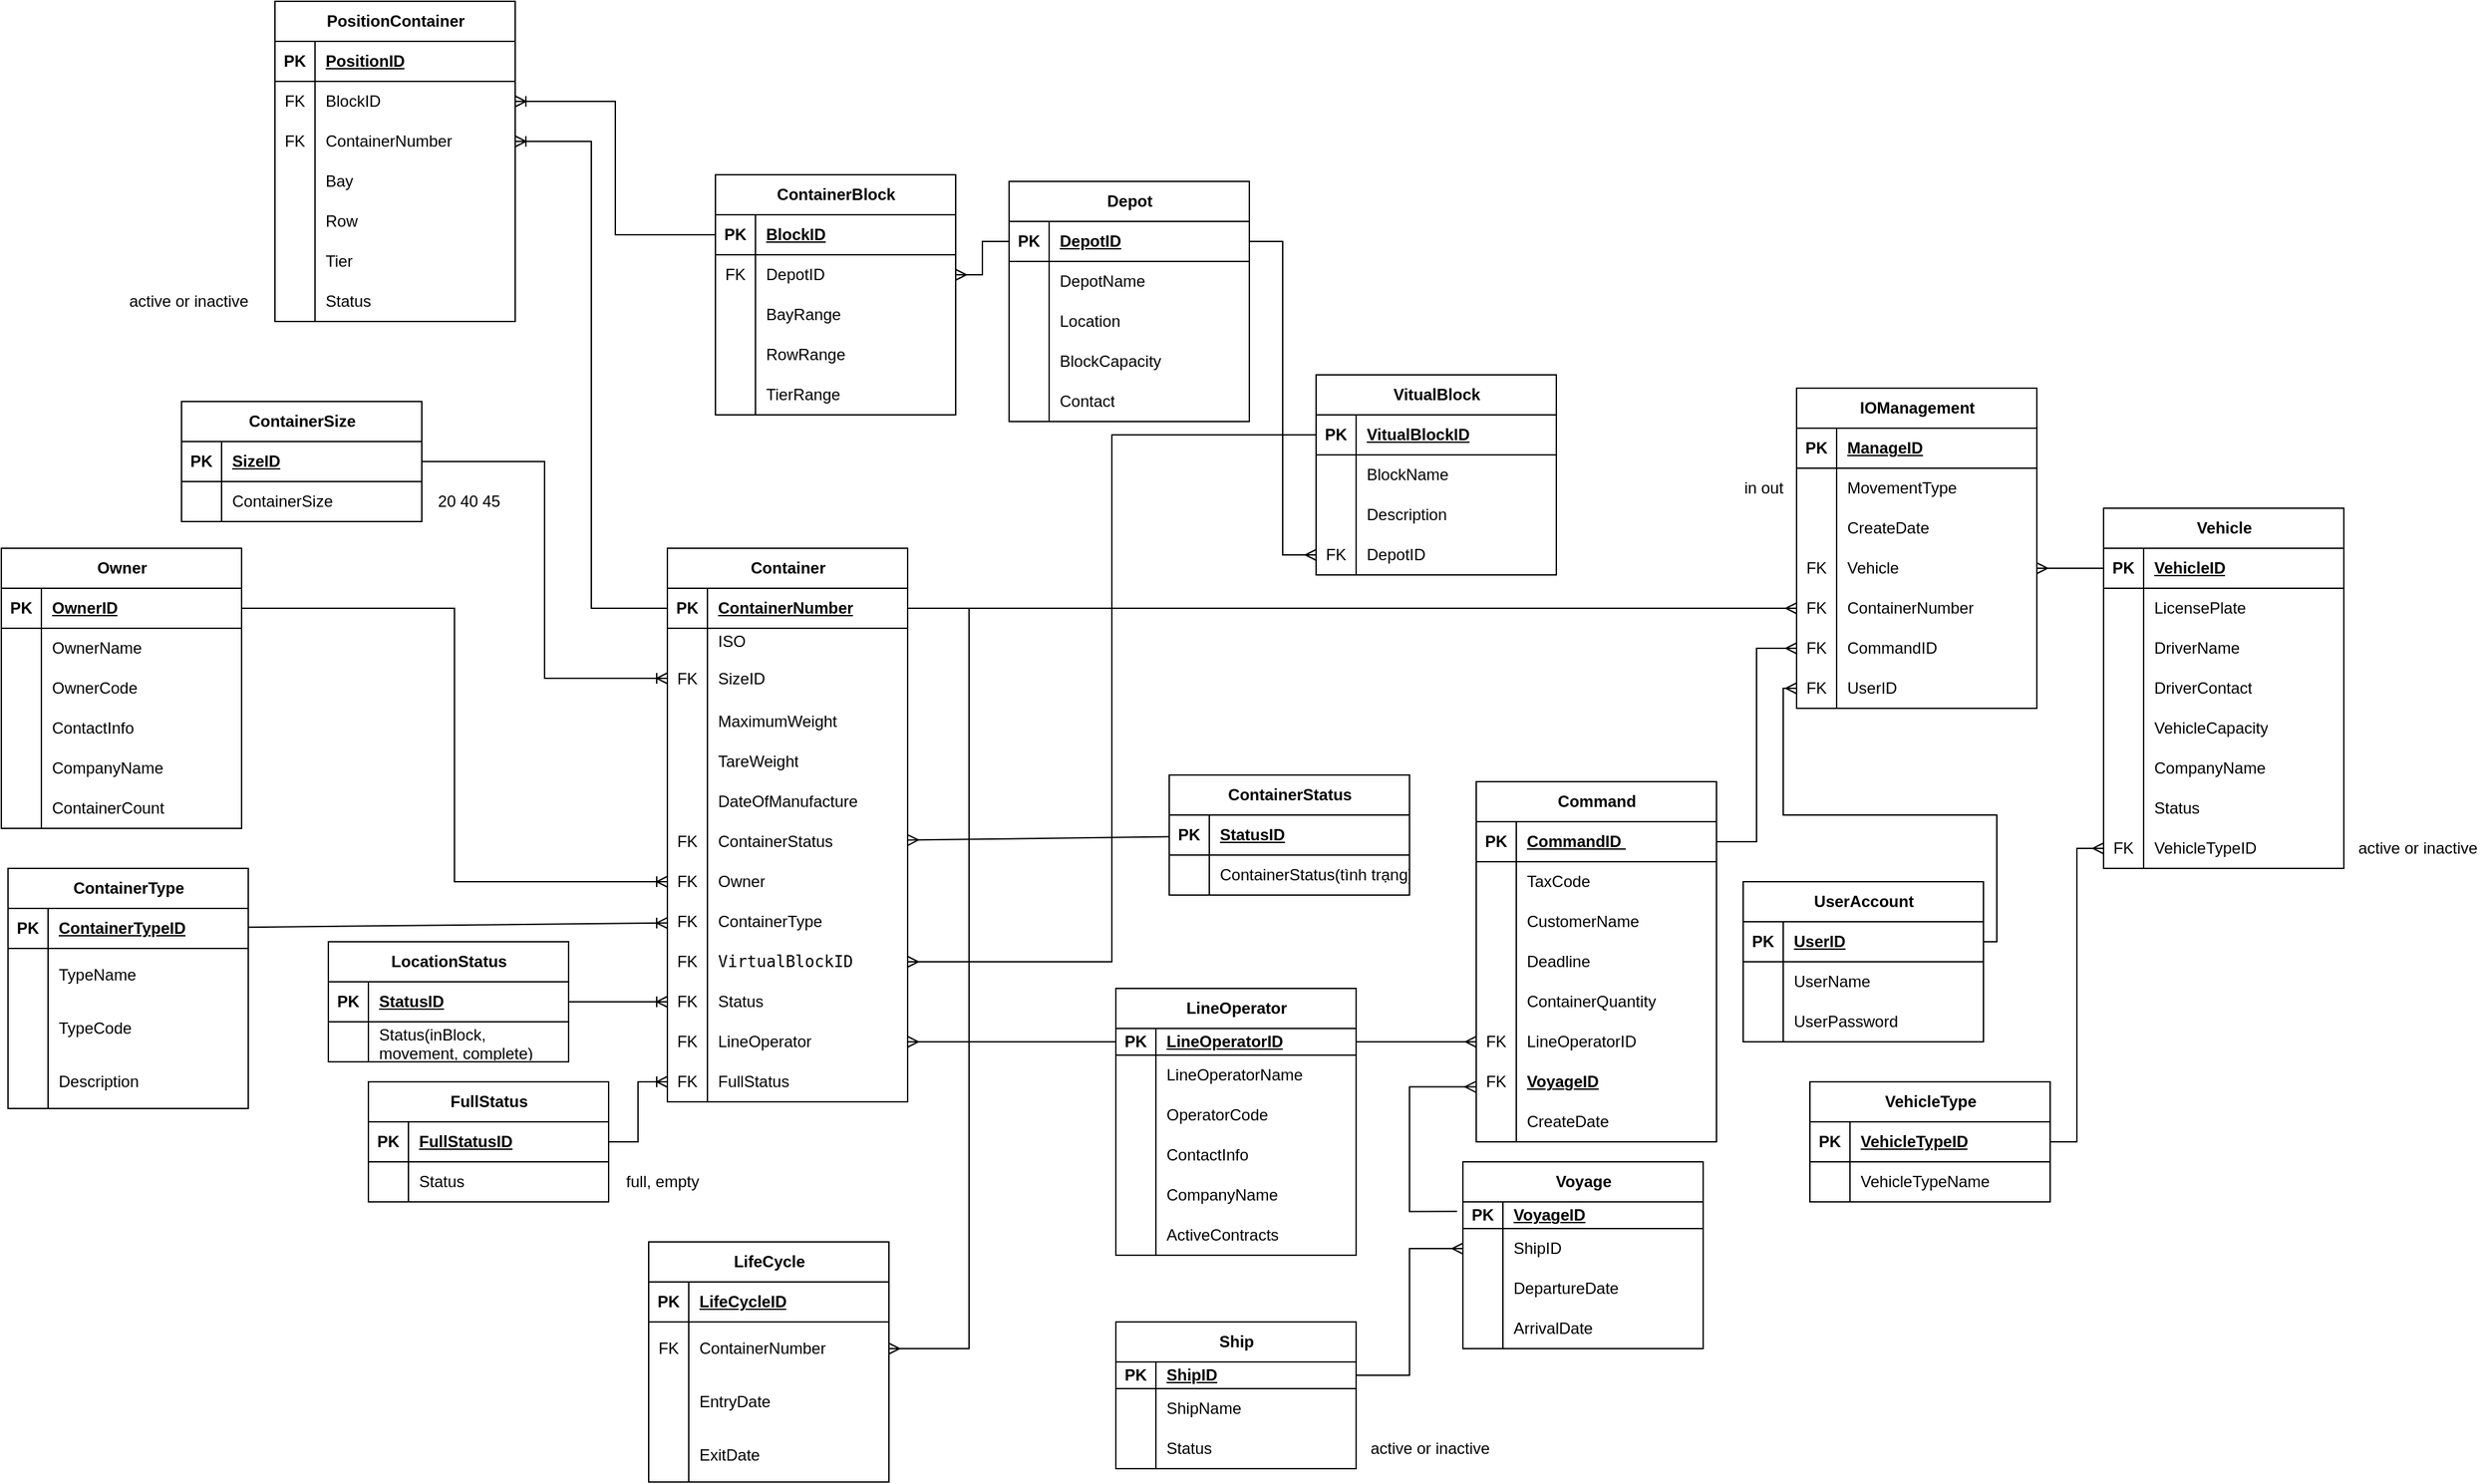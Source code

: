 <mxfile version="24.7.10">
  <diagram name="Trang-1" id="qGRhQNYxno28BZrSFQzx">
    <mxGraphModel dx="2176" dy="1781" grid="1" gridSize="10" guides="1" tooltips="1" connect="0" arrows="1" fold="1" page="1" pageScale="1" pageWidth="827" pageHeight="1169" math="0" shadow="0">
      <root>
        <mxCell id="0" />
        <mxCell id="1" parent="0" />
        <mxCell id="hGjfjcIHTtyJIapAY222-44" value="ContainerType" style="shape=table;startSize=30;container=1;collapsible=1;childLayout=tableLayout;fixedRows=1;rowLines=0;fontStyle=1;align=center;resizeLast=1;html=1;" parent="1" vertex="1">
          <mxGeometry x="-260" y="50" width="180" height="180" as="geometry" />
        </mxCell>
        <mxCell id="hGjfjcIHTtyJIapAY222-45" value="" style="shape=tableRow;horizontal=0;startSize=0;swimlaneHead=0;swimlaneBody=0;fillColor=none;collapsible=0;dropTarget=0;points=[[0,0.5],[1,0.5]];portConstraint=eastwest;top=0;left=0;right=0;bottom=1;" parent="hGjfjcIHTtyJIapAY222-44" vertex="1">
          <mxGeometry y="30" width="180" height="30" as="geometry" />
        </mxCell>
        <mxCell id="hGjfjcIHTtyJIapAY222-46" value="PK" style="shape=partialRectangle;connectable=0;fillColor=none;top=0;left=0;bottom=0;right=0;fontStyle=1;overflow=hidden;whiteSpace=wrap;html=1;" parent="hGjfjcIHTtyJIapAY222-45" vertex="1">
          <mxGeometry width="30" height="30" as="geometry">
            <mxRectangle width="30" height="30" as="alternateBounds" />
          </mxGeometry>
        </mxCell>
        <mxCell id="hGjfjcIHTtyJIapAY222-47" value="ContainerTypeID" style="shape=partialRectangle;connectable=0;fillColor=none;top=0;left=0;bottom=0;right=0;align=left;spacingLeft=6;fontStyle=5;overflow=hidden;whiteSpace=wrap;html=1;" parent="hGjfjcIHTtyJIapAY222-45" vertex="1">
          <mxGeometry x="30" width="150" height="30" as="geometry">
            <mxRectangle width="150" height="30" as="alternateBounds" />
          </mxGeometry>
        </mxCell>
        <mxCell id="hGjfjcIHTtyJIapAY222-48" value="" style="shape=tableRow;horizontal=0;startSize=0;swimlaneHead=0;swimlaneBody=0;fillColor=none;collapsible=0;dropTarget=0;points=[[0,0.5],[1,0.5]];portConstraint=eastwest;top=0;left=0;right=0;bottom=0;" parent="hGjfjcIHTtyJIapAY222-44" vertex="1">
          <mxGeometry y="60" width="180" height="40" as="geometry" />
        </mxCell>
        <mxCell id="hGjfjcIHTtyJIapAY222-49" value="" style="shape=partialRectangle;connectable=0;fillColor=none;top=0;left=0;bottom=0;right=0;editable=1;overflow=hidden;whiteSpace=wrap;html=1;" parent="hGjfjcIHTtyJIapAY222-48" vertex="1">
          <mxGeometry width="30" height="40" as="geometry">
            <mxRectangle width="30" height="40" as="alternateBounds" />
          </mxGeometry>
        </mxCell>
        <mxCell id="hGjfjcIHTtyJIapAY222-50" value="TypeName" style="shape=partialRectangle;connectable=0;fillColor=none;top=0;left=0;bottom=0;right=0;align=left;spacingLeft=6;overflow=hidden;whiteSpace=wrap;html=1;" parent="hGjfjcIHTtyJIapAY222-48" vertex="1">
          <mxGeometry x="30" width="150" height="40" as="geometry">
            <mxRectangle width="150" height="40" as="alternateBounds" />
          </mxGeometry>
        </mxCell>
        <mxCell id="B8MfFhDSWRCUjpic90rP-1" value="" style="shape=tableRow;horizontal=0;startSize=0;swimlaneHead=0;swimlaneBody=0;fillColor=none;collapsible=0;dropTarget=0;points=[[0,0.5],[1,0.5]];portConstraint=eastwest;top=0;left=0;right=0;bottom=0;" parent="hGjfjcIHTtyJIapAY222-44" vertex="1">
          <mxGeometry y="100" width="180" height="40" as="geometry" />
        </mxCell>
        <mxCell id="B8MfFhDSWRCUjpic90rP-2" value="" style="shape=partialRectangle;connectable=0;fillColor=none;top=0;left=0;bottom=0;right=0;editable=1;overflow=hidden;whiteSpace=wrap;html=1;" parent="B8MfFhDSWRCUjpic90rP-1" vertex="1">
          <mxGeometry width="30" height="40" as="geometry">
            <mxRectangle width="30" height="40" as="alternateBounds" />
          </mxGeometry>
        </mxCell>
        <mxCell id="B8MfFhDSWRCUjpic90rP-3" value="TypeCode" style="shape=partialRectangle;connectable=0;fillColor=none;top=0;left=0;bottom=0;right=0;align=left;spacingLeft=6;overflow=hidden;whiteSpace=wrap;html=1;" parent="B8MfFhDSWRCUjpic90rP-1" vertex="1">
          <mxGeometry x="30" width="150" height="40" as="geometry">
            <mxRectangle width="150" height="40" as="alternateBounds" />
          </mxGeometry>
        </mxCell>
        <mxCell id="B8MfFhDSWRCUjpic90rP-4" value="" style="shape=tableRow;horizontal=0;startSize=0;swimlaneHead=0;swimlaneBody=0;fillColor=none;collapsible=0;dropTarget=0;points=[[0,0.5],[1,0.5]];portConstraint=eastwest;top=0;left=0;right=0;bottom=0;" parent="hGjfjcIHTtyJIapAY222-44" vertex="1">
          <mxGeometry y="140" width="180" height="40" as="geometry" />
        </mxCell>
        <mxCell id="B8MfFhDSWRCUjpic90rP-5" value="" style="shape=partialRectangle;connectable=0;fillColor=none;top=0;left=0;bottom=0;right=0;editable=1;overflow=hidden;whiteSpace=wrap;html=1;" parent="B8MfFhDSWRCUjpic90rP-4" vertex="1">
          <mxGeometry width="30" height="40" as="geometry">
            <mxRectangle width="30" height="40" as="alternateBounds" />
          </mxGeometry>
        </mxCell>
        <mxCell id="B8MfFhDSWRCUjpic90rP-6" value="Description" style="shape=partialRectangle;connectable=0;fillColor=none;top=0;left=0;bottom=0;right=0;align=left;spacingLeft=6;overflow=hidden;whiteSpace=wrap;html=1;" parent="B8MfFhDSWRCUjpic90rP-4" vertex="1">
          <mxGeometry x="30" width="150" height="40" as="geometry">
            <mxRectangle width="150" height="40" as="alternateBounds" />
          </mxGeometry>
        </mxCell>
        <mxCell id="hGjfjcIHTtyJIapAY222-96" value="UserAccount" style="shape=table;startSize=30;container=1;collapsible=1;childLayout=tableLayout;fixedRows=1;rowLines=0;fontStyle=1;align=center;resizeLast=1;html=1;fillColor=default;" parent="1" vertex="1">
          <mxGeometry x="1040" y="60" width="180" height="120" as="geometry" />
        </mxCell>
        <mxCell id="hGjfjcIHTtyJIapAY222-97" value="" style="shape=tableRow;horizontal=0;startSize=0;swimlaneHead=0;swimlaneBody=0;fillColor=none;collapsible=0;dropTarget=0;points=[[0,0.5],[1,0.5]];portConstraint=eastwest;top=0;left=0;right=0;bottom=1;" parent="hGjfjcIHTtyJIapAY222-96" vertex="1">
          <mxGeometry y="30" width="180" height="30" as="geometry" />
        </mxCell>
        <mxCell id="hGjfjcIHTtyJIapAY222-98" value="PK" style="shape=partialRectangle;connectable=0;fillColor=none;top=0;left=0;bottom=0;right=0;fontStyle=1;overflow=hidden;whiteSpace=wrap;html=1;" parent="hGjfjcIHTtyJIapAY222-97" vertex="1">
          <mxGeometry width="30" height="30" as="geometry">
            <mxRectangle width="30" height="30" as="alternateBounds" />
          </mxGeometry>
        </mxCell>
        <mxCell id="hGjfjcIHTtyJIapAY222-99" value="UserID" style="shape=partialRectangle;connectable=0;fillColor=none;top=0;left=0;bottom=0;right=0;align=left;spacingLeft=6;fontStyle=5;overflow=hidden;whiteSpace=wrap;html=1;" parent="hGjfjcIHTtyJIapAY222-97" vertex="1">
          <mxGeometry x="30" width="150" height="30" as="geometry">
            <mxRectangle width="150" height="30" as="alternateBounds" />
          </mxGeometry>
        </mxCell>
        <mxCell id="hGjfjcIHTtyJIapAY222-100" value="" style="shape=tableRow;horizontal=0;startSize=0;swimlaneHead=0;swimlaneBody=0;fillColor=none;collapsible=0;dropTarget=0;points=[[0,0.5],[1,0.5]];portConstraint=eastwest;top=0;left=0;right=0;bottom=0;" parent="hGjfjcIHTtyJIapAY222-96" vertex="1">
          <mxGeometry y="60" width="180" height="30" as="geometry" />
        </mxCell>
        <mxCell id="hGjfjcIHTtyJIapAY222-101" value="" style="shape=partialRectangle;connectable=0;fillColor=none;top=0;left=0;bottom=0;right=0;editable=1;overflow=hidden;whiteSpace=wrap;html=1;" parent="hGjfjcIHTtyJIapAY222-100" vertex="1">
          <mxGeometry width="30" height="30" as="geometry">
            <mxRectangle width="30" height="30" as="alternateBounds" />
          </mxGeometry>
        </mxCell>
        <mxCell id="hGjfjcIHTtyJIapAY222-102" value="UserName" style="shape=partialRectangle;connectable=0;fillColor=none;top=0;left=0;bottom=0;right=0;align=left;spacingLeft=6;overflow=hidden;whiteSpace=wrap;html=1;" parent="hGjfjcIHTtyJIapAY222-100" vertex="1">
          <mxGeometry x="30" width="150" height="30" as="geometry">
            <mxRectangle width="150" height="30" as="alternateBounds" />
          </mxGeometry>
        </mxCell>
        <mxCell id="hGjfjcIHTtyJIapAY222-103" value="" style="shape=tableRow;horizontal=0;startSize=0;swimlaneHead=0;swimlaneBody=0;fillColor=none;collapsible=0;dropTarget=0;points=[[0,0.5],[1,0.5]];portConstraint=eastwest;top=0;left=0;right=0;bottom=0;" parent="hGjfjcIHTtyJIapAY222-96" vertex="1">
          <mxGeometry y="90" width="180" height="30" as="geometry" />
        </mxCell>
        <mxCell id="hGjfjcIHTtyJIapAY222-104" value="" style="shape=partialRectangle;connectable=0;fillColor=none;top=0;left=0;bottom=0;right=0;editable=1;overflow=hidden;whiteSpace=wrap;html=1;" parent="hGjfjcIHTtyJIapAY222-103" vertex="1">
          <mxGeometry width="30" height="30" as="geometry">
            <mxRectangle width="30" height="30" as="alternateBounds" />
          </mxGeometry>
        </mxCell>
        <mxCell id="hGjfjcIHTtyJIapAY222-105" value="UserPassword" style="shape=partialRectangle;connectable=0;fillColor=none;top=0;left=0;bottom=0;right=0;align=left;spacingLeft=6;overflow=hidden;whiteSpace=wrap;html=1;" parent="hGjfjcIHTtyJIapAY222-103" vertex="1">
          <mxGeometry x="30" width="150" height="30" as="geometry">
            <mxRectangle width="150" height="30" as="alternateBounds" />
          </mxGeometry>
        </mxCell>
        <mxCell id="hGjfjcIHTtyJIapAY222-31" value="ContainerBlock" style="shape=table;startSize=30;container=1;collapsible=1;childLayout=tableLayout;fixedRows=1;rowLines=0;fontStyle=1;align=center;resizeLast=1;html=1;" parent="1" vertex="1">
          <mxGeometry x="270" y="-470" width="180" height="180" as="geometry" />
        </mxCell>
        <mxCell id="hGjfjcIHTtyJIapAY222-32" value="" style="shape=tableRow;horizontal=0;startSize=0;swimlaneHead=0;swimlaneBody=0;fillColor=none;collapsible=0;dropTarget=0;points=[[0,0.5],[1,0.5]];portConstraint=eastwest;top=0;left=0;right=0;bottom=1;" parent="hGjfjcIHTtyJIapAY222-31" vertex="1">
          <mxGeometry y="30" width="180" height="30" as="geometry" />
        </mxCell>
        <mxCell id="hGjfjcIHTtyJIapAY222-33" value="PK" style="shape=partialRectangle;connectable=0;fillColor=none;top=0;left=0;bottom=0;right=0;fontStyle=1;overflow=hidden;whiteSpace=wrap;html=1;" parent="hGjfjcIHTtyJIapAY222-32" vertex="1">
          <mxGeometry width="30" height="30" as="geometry">
            <mxRectangle width="30" height="30" as="alternateBounds" />
          </mxGeometry>
        </mxCell>
        <mxCell id="hGjfjcIHTtyJIapAY222-34" value="&lt;span style=&quot;text-align: center; text-wrap: nowrap;&quot;&gt;BlockID&lt;/span&gt;" style="shape=partialRectangle;connectable=0;fillColor=none;top=0;left=0;bottom=0;right=0;align=left;spacingLeft=6;fontStyle=5;overflow=hidden;whiteSpace=wrap;html=1;" parent="hGjfjcIHTtyJIapAY222-32" vertex="1">
          <mxGeometry x="30" width="150" height="30" as="geometry">
            <mxRectangle width="150" height="30" as="alternateBounds" />
          </mxGeometry>
        </mxCell>
        <mxCell id="hGjfjcIHTtyJIapAY222-35" value="" style="shape=tableRow;horizontal=0;startSize=0;swimlaneHead=0;swimlaneBody=0;fillColor=none;collapsible=0;dropTarget=0;points=[[0,0.5],[1,0.5]];portConstraint=eastwest;top=0;left=0;right=0;bottom=0;" parent="hGjfjcIHTtyJIapAY222-31" vertex="1">
          <mxGeometry y="60" width="180" height="30" as="geometry" />
        </mxCell>
        <mxCell id="hGjfjcIHTtyJIapAY222-36" value="FK" style="shape=partialRectangle;connectable=0;fillColor=none;top=0;left=0;bottom=0;right=0;editable=1;overflow=hidden;whiteSpace=wrap;html=1;" parent="hGjfjcIHTtyJIapAY222-35" vertex="1">
          <mxGeometry width="30" height="30" as="geometry">
            <mxRectangle width="30" height="30" as="alternateBounds" />
          </mxGeometry>
        </mxCell>
        <mxCell id="hGjfjcIHTtyJIapAY222-37" value="&lt;span style=&quot;text-align: center; text-wrap: nowrap;&quot;&gt;DepotID&lt;/span&gt;" style="shape=partialRectangle;connectable=0;fillColor=none;top=0;left=0;bottom=0;right=0;align=left;spacingLeft=6;overflow=hidden;whiteSpace=wrap;html=1;" parent="hGjfjcIHTtyJIapAY222-35" vertex="1">
          <mxGeometry x="30" width="150" height="30" as="geometry">
            <mxRectangle width="150" height="30" as="alternateBounds" />
          </mxGeometry>
        </mxCell>
        <mxCell id="PWhMZF-gIIsYmal8DHMF-58" value="" style="shape=tableRow;horizontal=0;startSize=0;swimlaneHead=0;swimlaneBody=0;fillColor=none;collapsible=0;dropTarget=0;points=[[0,0.5],[1,0.5]];portConstraint=eastwest;top=0;left=0;right=0;bottom=0;" parent="hGjfjcIHTtyJIapAY222-31" vertex="1">
          <mxGeometry y="90" width="180" height="30" as="geometry" />
        </mxCell>
        <mxCell id="PWhMZF-gIIsYmal8DHMF-59" value="" style="shape=partialRectangle;connectable=0;fillColor=none;top=0;left=0;bottom=0;right=0;editable=1;overflow=hidden;whiteSpace=wrap;html=1;" parent="PWhMZF-gIIsYmal8DHMF-58" vertex="1">
          <mxGeometry width="30" height="30" as="geometry">
            <mxRectangle width="30" height="30" as="alternateBounds" />
          </mxGeometry>
        </mxCell>
        <mxCell id="PWhMZF-gIIsYmal8DHMF-60" value="BayRange" style="shape=partialRectangle;connectable=0;fillColor=none;top=0;left=0;bottom=0;right=0;align=left;spacingLeft=6;overflow=hidden;whiteSpace=wrap;html=1;" parent="PWhMZF-gIIsYmal8DHMF-58" vertex="1">
          <mxGeometry x="30" width="150" height="30" as="geometry">
            <mxRectangle width="150" height="30" as="alternateBounds" />
          </mxGeometry>
        </mxCell>
        <mxCell id="PWhMZF-gIIsYmal8DHMF-61" value="" style="shape=tableRow;horizontal=0;startSize=0;swimlaneHead=0;swimlaneBody=0;fillColor=none;collapsible=0;dropTarget=0;points=[[0,0.5],[1,0.5]];portConstraint=eastwest;top=0;left=0;right=0;bottom=0;" parent="hGjfjcIHTtyJIapAY222-31" vertex="1">
          <mxGeometry y="120" width="180" height="30" as="geometry" />
        </mxCell>
        <mxCell id="PWhMZF-gIIsYmal8DHMF-62" value="" style="shape=partialRectangle;connectable=0;fillColor=none;top=0;left=0;bottom=0;right=0;editable=1;overflow=hidden;whiteSpace=wrap;html=1;" parent="PWhMZF-gIIsYmal8DHMF-61" vertex="1">
          <mxGeometry width="30" height="30" as="geometry">
            <mxRectangle width="30" height="30" as="alternateBounds" />
          </mxGeometry>
        </mxCell>
        <mxCell id="PWhMZF-gIIsYmal8DHMF-63" value="RowRange" style="shape=partialRectangle;connectable=0;fillColor=none;top=0;left=0;bottom=0;right=0;align=left;spacingLeft=6;overflow=hidden;whiteSpace=wrap;html=1;" parent="PWhMZF-gIIsYmal8DHMF-61" vertex="1">
          <mxGeometry x="30" width="150" height="30" as="geometry">
            <mxRectangle width="150" height="30" as="alternateBounds" />
          </mxGeometry>
        </mxCell>
        <mxCell id="PWhMZF-gIIsYmal8DHMF-64" value="" style="shape=tableRow;horizontal=0;startSize=0;swimlaneHead=0;swimlaneBody=0;fillColor=none;collapsible=0;dropTarget=0;points=[[0,0.5],[1,0.5]];portConstraint=eastwest;top=0;left=0;right=0;bottom=0;" parent="hGjfjcIHTtyJIapAY222-31" vertex="1">
          <mxGeometry y="150" width="180" height="30" as="geometry" />
        </mxCell>
        <mxCell id="PWhMZF-gIIsYmal8DHMF-65" value="" style="shape=partialRectangle;connectable=0;fillColor=none;top=0;left=0;bottom=0;right=0;editable=1;overflow=hidden;whiteSpace=wrap;html=1;" parent="PWhMZF-gIIsYmal8DHMF-64" vertex="1">
          <mxGeometry width="30" height="30" as="geometry">
            <mxRectangle width="30" height="30" as="alternateBounds" />
          </mxGeometry>
        </mxCell>
        <mxCell id="PWhMZF-gIIsYmal8DHMF-66" value="TierRange" style="shape=partialRectangle;connectable=0;fillColor=none;top=0;left=0;bottom=0;right=0;align=left;spacingLeft=6;overflow=hidden;whiteSpace=wrap;html=1;" parent="PWhMZF-gIIsYmal8DHMF-64" vertex="1">
          <mxGeometry x="30" width="150" height="30" as="geometry">
            <mxRectangle width="150" height="30" as="alternateBounds" />
          </mxGeometry>
        </mxCell>
        <mxCell id="hGjfjcIHTtyJIapAY222-160" value="" style="fontSize=12;html=1;endArrow=ERoneToMany;rounded=0;" parent="1" source="hGjfjcIHTtyJIapAY222-45" target="hGjfjcIHTtyJIapAY222-157" edge="1">
          <mxGeometry width="100" height="100" relative="1" as="geometry">
            <mxPoint x="360" y="130" as="sourcePoint" />
            <mxPoint x="460" y="30" as="targetPoint" />
          </mxGeometry>
        </mxCell>
        <mxCell id="hGjfjcIHTtyJIapAY222-161" value="" style="edgeStyle=orthogonalEdgeStyle;fontSize=12;html=1;endArrow=ERoneToMany;rounded=0;" parent="1" source="PWhMZF-gIIsYmal8DHMF-107" target="hGjfjcIHTtyJIapAY222-154" edge="1">
          <mxGeometry width="100" height="100" relative="1" as="geometry">
            <mxPoint x="80" y="-35" as="sourcePoint" />
            <mxPoint x="460" y="50" as="targetPoint" />
          </mxGeometry>
        </mxCell>
        <mxCell id="hGjfjcIHTtyJIapAY222-272" value="IOManagement" style="shape=table;startSize=30;container=1;collapsible=1;childLayout=tableLayout;fixedRows=1;rowLines=0;fontStyle=1;align=center;resizeLast=1;html=1;" parent="1" vertex="1">
          <mxGeometry x="1080" y="-310" width="180" height="240" as="geometry" />
        </mxCell>
        <mxCell id="hGjfjcIHTtyJIapAY222-273" value="" style="shape=tableRow;horizontal=0;startSize=0;swimlaneHead=0;swimlaneBody=0;fillColor=none;collapsible=0;dropTarget=0;points=[[0,0.5],[1,0.5]];portConstraint=eastwest;top=0;left=0;right=0;bottom=1;" parent="hGjfjcIHTtyJIapAY222-272" vertex="1">
          <mxGeometry y="30" width="180" height="30" as="geometry" />
        </mxCell>
        <mxCell id="hGjfjcIHTtyJIapAY222-274" value="PK" style="shape=partialRectangle;connectable=0;fillColor=none;top=0;left=0;bottom=0;right=0;fontStyle=1;overflow=hidden;whiteSpace=wrap;html=1;" parent="hGjfjcIHTtyJIapAY222-273" vertex="1">
          <mxGeometry width="30" height="30" as="geometry">
            <mxRectangle width="30" height="30" as="alternateBounds" />
          </mxGeometry>
        </mxCell>
        <mxCell id="hGjfjcIHTtyJIapAY222-275" value="&lt;strong&gt;ManageID&lt;/strong&gt;" style="shape=partialRectangle;connectable=0;fillColor=none;top=0;left=0;bottom=0;right=0;align=left;spacingLeft=6;fontStyle=5;overflow=hidden;whiteSpace=wrap;html=1;" parent="hGjfjcIHTtyJIapAY222-273" vertex="1">
          <mxGeometry x="30" width="150" height="30" as="geometry">
            <mxRectangle width="150" height="30" as="alternateBounds" />
          </mxGeometry>
        </mxCell>
        <mxCell id="hGjfjcIHTtyJIapAY222-282" value="" style="shape=tableRow;horizontal=0;startSize=0;swimlaneHead=0;swimlaneBody=0;fillColor=none;collapsible=0;dropTarget=0;points=[[0,0.5],[1,0.5]];portConstraint=eastwest;top=0;left=0;right=0;bottom=0;" parent="hGjfjcIHTtyJIapAY222-272" vertex="1">
          <mxGeometry y="60" width="180" height="30" as="geometry" />
        </mxCell>
        <mxCell id="hGjfjcIHTtyJIapAY222-283" value="" style="shape=partialRectangle;connectable=0;fillColor=none;top=0;left=0;bottom=0;right=0;editable=1;overflow=hidden;whiteSpace=wrap;html=1;" parent="hGjfjcIHTtyJIapAY222-282" vertex="1">
          <mxGeometry width="30" height="30" as="geometry">
            <mxRectangle width="30" height="30" as="alternateBounds" />
          </mxGeometry>
        </mxCell>
        <mxCell id="hGjfjcIHTtyJIapAY222-284" value="MovementType" style="shape=partialRectangle;connectable=0;fillColor=none;top=0;left=0;bottom=0;right=0;align=left;spacingLeft=6;overflow=hidden;whiteSpace=wrap;html=1;" parent="hGjfjcIHTtyJIapAY222-282" vertex="1">
          <mxGeometry x="30" width="150" height="30" as="geometry">
            <mxRectangle width="150" height="30" as="alternateBounds" />
          </mxGeometry>
        </mxCell>
        <mxCell id="hGjfjcIHTtyJIapAY222-324" value="" style="shape=tableRow;horizontal=0;startSize=0;swimlaneHead=0;swimlaneBody=0;fillColor=none;collapsible=0;dropTarget=0;points=[[0,0.5],[1,0.5]];portConstraint=eastwest;top=0;left=0;right=0;bottom=0;" parent="hGjfjcIHTtyJIapAY222-272" vertex="1">
          <mxGeometry y="90" width="180" height="30" as="geometry" />
        </mxCell>
        <mxCell id="hGjfjcIHTtyJIapAY222-325" value="" style="shape=partialRectangle;connectable=0;fillColor=none;top=0;left=0;bottom=0;right=0;editable=1;overflow=hidden;whiteSpace=wrap;html=1;" parent="hGjfjcIHTtyJIapAY222-324" vertex="1">
          <mxGeometry width="30" height="30" as="geometry">
            <mxRectangle width="30" height="30" as="alternateBounds" />
          </mxGeometry>
        </mxCell>
        <mxCell id="hGjfjcIHTtyJIapAY222-326" value="CreateDate" style="shape=partialRectangle;connectable=0;fillColor=none;top=0;left=0;bottom=0;right=0;align=left;spacingLeft=6;overflow=hidden;whiteSpace=wrap;html=1;" parent="hGjfjcIHTtyJIapAY222-324" vertex="1">
          <mxGeometry x="30" width="150" height="30" as="geometry">
            <mxRectangle width="150" height="30" as="alternateBounds" />
          </mxGeometry>
        </mxCell>
        <mxCell id="hGjfjcIHTtyJIapAY222-330" value="" style="shape=tableRow;horizontal=0;startSize=0;swimlaneHead=0;swimlaneBody=0;fillColor=none;collapsible=0;dropTarget=0;points=[[0,0.5],[1,0.5]];portConstraint=eastwest;top=0;left=0;right=0;bottom=0;" parent="hGjfjcIHTtyJIapAY222-272" vertex="1">
          <mxGeometry y="120" width="180" height="30" as="geometry" />
        </mxCell>
        <mxCell id="hGjfjcIHTtyJIapAY222-331" value="FK" style="shape=partialRectangle;connectable=0;fillColor=none;top=0;left=0;bottom=0;right=0;editable=1;overflow=hidden;whiteSpace=wrap;html=1;" parent="hGjfjcIHTtyJIapAY222-330" vertex="1">
          <mxGeometry width="30" height="30" as="geometry">
            <mxRectangle width="30" height="30" as="alternateBounds" />
          </mxGeometry>
        </mxCell>
        <mxCell id="hGjfjcIHTtyJIapAY222-332" value="Vehicle" style="shape=partialRectangle;connectable=0;fillColor=none;top=0;left=0;bottom=0;right=0;align=left;spacingLeft=6;overflow=hidden;whiteSpace=wrap;html=1;" parent="hGjfjcIHTtyJIapAY222-330" vertex="1">
          <mxGeometry x="30" width="150" height="30" as="geometry">
            <mxRectangle width="150" height="30" as="alternateBounds" />
          </mxGeometry>
        </mxCell>
        <mxCell id="hGjfjcIHTtyJIapAY222-364" value="" style="shape=tableRow;horizontal=0;startSize=0;swimlaneHead=0;swimlaneBody=0;fillColor=none;collapsible=0;dropTarget=0;points=[[0,0.5],[1,0.5]];portConstraint=eastwest;top=0;left=0;right=0;bottom=0;" parent="hGjfjcIHTtyJIapAY222-272" vertex="1">
          <mxGeometry y="150" width="180" height="30" as="geometry" />
        </mxCell>
        <mxCell id="hGjfjcIHTtyJIapAY222-365" value="FK" style="shape=partialRectangle;connectable=0;fillColor=none;top=0;left=0;bottom=0;right=0;editable=1;overflow=hidden;whiteSpace=wrap;html=1;" parent="hGjfjcIHTtyJIapAY222-364" vertex="1">
          <mxGeometry width="30" height="30" as="geometry">
            <mxRectangle width="30" height="30" as="alternateBounds" />
          </mxGeometry>
        </mxCell>
        <mxCell id="hGjfjcIHTtyJIapAY222-366" value="ContainerNumber" style="shape=partialRectangle;connectable=0;fillColor=none;top=0;left=0;bottom=0;right=0;align=left;spacingLeft=6;overflow=hidden;whiteSpace=wrap;html=1;" parent="hGjfjcIHTtyJIapAY222-364" vertex="1">
          <mxGeometry x="30" width="150" height="30" as="geometry">
            <mxRectangle width="150" height="30" as="alternateBounds" />
          </mxGeometry>
        </mxCell>
        <mxCell id="hGjfjcIHTtyJIapAY222-367" value="" style="shape=tableRow;horizontal=0;startSize=0;swimlaneHead=0;swimlaneBody=0;fillColor=none;collapsible=0;dropTarget=0;points=[[0,0.5],[1,0.5]];portConstraint=eastwest;top=0;left=0;right=0;bottom=0;" parent="hGjfjcIHTtyJIapAY222-272" vertex="1">
          <mxGeometry y="180" width="180" height="30" as="geometry" />
        </mxCell>
        <mxCell id="hGjfjcIHTtyJIapAY222-368" value="FK" style="shape=partialRectangle;connectable=0;fillColor=none;top=0;left=0;bottom=0;right=0;editable=1;overflow=hidden;whiteSpace=wrap;html=1;" parent="hGjfjcIHTtyJIapAY222-367" vertex="1">
          <mxGeometry width="30" height="30" as="geometry">
            <mxRectangle width="30" height="30" as="alternateBounds" />
          </mxGeometry>
        </mxCell>
        <mxCell id="hGjfjcIHTtyJIapAY222-369" value="CommandID" style="shape=partialRectangle;connectable=0;fillColor=none;top=0;left=0;bottom=0;right=0;align=left;spacingLeft=6;overflow=hidden;whiteSpace=wrap;html=1;" parent="hGjfjcIHTtyJIapAY222-367" vertex="1">
          <mxGeometry x="30" width="150" height="30" as="geometry">
            <mxRectangle width="150" height="30" as="alternateBounds" />
          </mxGeometry>
        </mxCell>
        <mxCell id="PWhMZF-gIIsYmal8DHMF-33" value="" style="shape=tableRow;horizontal=0;startSize=0;swimlaneHead=0;swimlaneBody=0;fillColor=none;collapsible=0;dropTarget=0;points=[[0,0.5],[1,0.5]];portConstraint=eastwest;top=0;left=0;right=0;bottom=0;" parent="hGjfjcIHTtyJIapAY222-272" vertex="1">
          <mxGeometry y="210" width="180" height="30" as="geometry" />
        </mxCell>
        <mxCell id="PWhMZF-gIIsYmal8DHMF-34" value="FK" style="shape=partialRectangle;connectable=0;fillColor=none;top=0;left=0;bottom=0;right=0;editable=1;overflow=hidden;whiteSpace=wrap;html=1;" parent="PWhMZF-gIIsYmal8DHMF-33" vertex="1">
          <mxGeometry width="30" height="30" as="geometry">
            <mxRectangle width="30" height="30" as="alternateBounds" />
          </mxGeometry>
        </mxCell>
        <mxCell id="PWhMZF-gIIsYmal8DHMF-35" value="UserID" style="shape=partialRectangle;connectable=0;fillColor=none;top=0;left=0;bottom=0;right=0;align=left;spacingLeft=6;overflow=hidden;whiteSpace=wrap;html=1;" parent="PWhMZF-gIIsYmal8DHMF-33" vertex="1">
          <mxGeometry x="30" width="150" height="30" as="geometry">
            <mxRectangle width="150" height="30" as="alternateBounds" />
          </mxGeometry>
        </mxCell>
        <mxCell id="hGjfjcIHTtyJIapAY222-285" value="Depot" style="shape=table;startSize=30;container=1;collapsible=1;childLayout=tableLayout;fixedRows=1;rowLines=0;fontStyle=1;align=center;resizeLast=1;html=1;" parent="1" vertex="1">
          <mxGeometry x="490" y="-465" width="180" height="180" as="geometry" />
        </mxCell>
        <mxCell id="hGjfjcIHTtyJIapAY222-286" value="" style="shape=tableRow;horizontal=0;startSize=0;swimlaneHead=0;swimlaneBody=0;fillColor=none;collapsible=0;dropTarget=0;points=[[0,0.5],[1,0.5]];portConstraint=eastwest;top=0;left=0;right=0;bottom=1;" parent="hGjfjcIHTtyJIapAY222-285" vertex="1">
          <mxGeometry y="30" width="180" height="30" as="geometry" />
        </mxCell>
        <mxCell id="hGjfjcIHTtyJIapAY222-287" value="PK" style="shape=partialRectangle;connectable=0;fillColor=none;top=0;left=0;bottom=0;right=0;fontStyle=1;overflow=hidden;whiteSpace=wrap;html=1;" parent="hGjfjcIHTtyJIapAY222-286" vertex="1">
          <mxGeometry width="30" height="30" as="geometry">
            <mxRectangle width="30" height="30" as="alternateBounds" />
          </mxGeometry>
        </mxCell>
        <mxCell id="hGjfjcIHTtyJIapAY222-288" value="&lt;span style=&quot;text-align: center; text-wrap: nowrap;&quot;&gt;DepotID&lt;/span&gt;" style="shape=partialRectangle;connectable=0;fillColor=none;top=0;left=0;bottom=0;right=0;align=left;spacingLeft=6;fontStyle=5;overflow=hidden;whiteSpace=wrap;html=1;" parent="hGjfjcIHTtyJIapAY222-286" vertex="1">
          <mxGeometry x="30" width="150" height="30" as="geometry">
            <mxRectangle width="150" height="30" as="alternateBounds" />
          </mxGeometry>
        </mxCell>
        <mxCell id="hGjfjcIHTtyJIapAY222-289" value="" style="shape=tableRow;horizontal=0;startSize=0;swimlaneHead=0;swimlaneBody=0;fillColor=none;collapsible=0;dropTarget=0;points=[[0,0.5],[1,0.5]];portConstraint=eastwest;top=0;left=0;right=0;bottom=0;" parent="hGjfjcIHTtyJIapAY222-285" vertex="1">
          <mxGeometry y="60" width="180" height="30" as="geometry" />
        </mxCell>
        <mxCell id="hGjfjcIHTtyJIapAY222-290" value="" style="shape=partialRectangle;connectable=0;fillColor=none;top=0;left=0;bottom=0;right=0;editable=1;overflow=hidden;whiteSpace=wrap;html=1;" parent="hGjfjcIHTtyJIapAY222-289" vertex="1">
          <mxGeometry width="30" height="30" as="geometry">
            <mxRectangle width="30" height="30" as="alternateBounds" />
          </mxGeometry>
        </mxCell>
        <mxCell id="hGjfjcIHTtyJIapAY222-291" value="DepotName" style="shape=partialRectangle;connectable=0;fillColor=none;top=0;left=0;bottom=0;right=0;align=left;spacingLeft=6;overflow=hidden;whiteSpace=wrap;html=1;" parent="hGjfjcIHTtyJIapAY222-289" vertex="1">
          <mxGeometry x="30" width="150" height="30" as="geometry">
            <mxRectangle width="150" height="30" as="alternateBounds" />
          </mxGeometry>
        </mxCell>
        <mxCell id="hGjfjcIHTtyJIapAY222-305" value="" style="shape=tableRow;horizontal=0;startSize=0;swimlaneHead=0;swimlaneBody=0;fillColor=none;collapsible=0;dropTarget=0;points=[[0,0.5],[1,0.5]];portConstraint=eastwest;top=0;left=0;right=0;bottom=0;" parent="hGjfjcIHTtyJIapAY222-285" vertex="1">
          <mxGeometry y="90" width="180" height="30" as="geometry" />
        </mxCell>
        <mxCell id="hGjfjcIHTtyJIapAY222-306" value="" style="shape=partialRectangle;connectable=0;fillColor=none;top=0;left=0;bottom=0;right=0;editable=1;overflow=hidden;whiteSpace=wrap;html=1;" parent="hGjfjcIHTtyJIapAY222-305" vertex="1">
          <mxGeometry width="30" height="30" as="geometry">
            <mxRectangle width="30" height="30" as="alternateBounds" />
          </mxGeometry>
        </mxCell>
        <mxCell id="hGjfjcIHTtyJIapAY222-307" value="Location" style="shape=partialRectangle;connectable=0;fillColor=none;top=0;left=0;bottom=0;right=0;align=left;spacingLeft=6;overflow=hidden;whiteSpace=wrap;html=1;" parent="hGjfjcIHTtyJIapAY222-305" vertex="1">
          <mxGeometry x="30" width="150" height="30" as="geometry">
            <mxRectangle width="150" height="30" as="alternateBounds" />
          </mxGeometry>
        </mxCell>
        <mxCell id="hGjfjcIHTtyJIapAY222-308" value="" style="shape=tableRow;horizontal=0;startSize=0;swimlaneHead=0;swimlaneBody=0;fillColor=none;collapsible=0;dropTarget=0;points=[[0,0.5],[1,0.5]];portConstraint=eastwest;top=0;left=0;right=0;bottom=0;" parent="hGjfjcIHTtyJIapAY222-285" vertex="1">
          <mxGeometry y="120" width="180" height="30" as="geometry" />
        </mxCell>
        <mxCell id="hGjfjcIHTtyJIapAY222-309" value="" style="shape=partialRectangle;connectable=0;fillColor=none;top=0;left=0;bottom=0;right=0;editable=1;overflow=hidden;whiteSpace=wrap;html=1;" parent="hGjfjcIHTtyJIapAY222-308" vertex="1">
          <mxGeometry width="30" height="30" as="geometry">
            <mxRectangle width="30" height="30" as="alternateBounds" />
          </mxGeometry>
        </mxCell>
        <mxCell id="hGjfjcIHTtyJIapAY222-310" value="BlockCapacity" style="shape=partialRectangle;connectable=0;fillColor=none;top=0;left=0;bottom=0;right=0;align=left;spacingLeft=6;overflow=hidden;whiteSpace=wrap;html=1;" parent="hGjfjcIHTtyJIapAY222-308" vertex="1">
          <mxGeometry x="30" width="150" height="30" as="geometry">
            <mxRectangle width="150" height="30" as="alternateBounds" />
          </mxGeometry>
        </mxCell>
        <mxCell id="PWhMZF-gIIsYmal8DHMF-80" value="" style="shape=tableRow;horizontal=0;startSize=0;swimlaneHead=0;swimlaneBody=0;fillColor=none;collapsible=0;dropTarget=0;points=[[0,0.5],[1,0.5]];portConstraint=eastwest;top=0;left=0;right=0;bottom=0;" parent="hGjfjcIHTtyJIapAY222-285" vertex="1">
          <mxGeometry y="150" width="180" height="30" as="geometry" />
        </mxCell>
        <mxCell id="PWhMZF-gIIsYmal8DHMF-81" value="" style="shape=partialRectangle;connectable=0;fillColor=none;top=0;left=0;bottom=0;right=0;editable=1;overflow=hidden;whiteSpace=wrap;html=1;" parent="PWhMZF-gIIsYmal8DHMF-80" vertex="1">
          <mxGeometry width="30" height="30" as="geometry">
            <mxRectangle width="30" height="30" as="alternateBounds" />
          </mxGeometry>
        </mxCell>
        <mxCell id="PWhMZF-gIIsYmal8DHMF-82" value="Contact" style="shape=partialRectangle;connectable=0;fillColor=none;top=0;left=0;bottom=0;right=0;align=left;spacingLeft=6;overflow=hidden;whiteSpace=wrap;html=1;" parent="PWhMZF-gIIsYmal8DHMF-80" vertex="1">
          <mxGeometry x="30" width="150" height="30" as="geometry">
            <mxRectangle width="150" height="30" as="alternateBounds" />
          </mxGeometry>
        </mxCell>
        <mxCell id="hGjfjcIHTtyJIapAY222-295" value="VitualBlock" style="shape=table;startSize=30;container=1;collapsible=1;childLayout=tableLayout;fixedRows=1;rowLines=0;fontStyle=1;align=center;resizeLast=1;html=1;" parent="1" vertex="1">
          <mxGeometry x="720" y="-320" width="180" height="150" as="geometry" />
        </mxCell>
        <mxCell id="hGjfjcIHTtyJIapAY222-296" value="" style="shape=tableRow;horizontal=0;startSize=0;swimlaneHead=0;swimlaneBody=0;fillColor=none;collapsible=0;dropTarget=0;points=[[0,0.5],[1,0.5]];portConstraint=eastwest;top=0;left=0;right=0;bottom=1;" parent="hGjfjcIHTtyJIapAY222-295" vertex="1">
          <mxGeometry y="30" width="180" height="30" as="geometry" />
        </mxCell>
        <mxCell id="hGjfjcIHTtyJIapAY222-297" value="PK" style="shape=partialRectangle;connectable=0;fillColor=none;top=0;left=0;bottom=0;right=0;fontStyle=1;overflow=hidden;whiteSpace=wrap;html=1;" parent="hGjfjcIHTtyJIapAY222-296" vertex="1">
          <mxGeometry width="30" height="30" as="geometry">
            <mxRectangle width="30" height="30" as="alternateBounds" />
          </mxGeometry>
        </mxCell>
        <mxCell id="hGjfjcIHTtyJIapAY222-298" value="&lt;span style=&quot;text-align: center; text-wrap: nowrap;&quot;&gt;VitualBlockID&lt;/span&gt;" style="shape=partialRectangle;connectable=0;fillColor=none;top=0;left=0;bottom=0;right=0;align=left;spacingLeft=6;fontStyle=5;overflow=hidden;whiteSpace=wrap;html=1;" parent="hGjfjcIHTtyJIapAY222-296" vertex="1">
          <mxGeometry x="30" width="150" height="30" as="geometry">
            <mxRectangle width="150" height="30" as="alternateBounds" />
          </mxGeometry>
        </mxCell>
        <mxCell id="hGjfjcIHTtyJIapAY222-299" value="" style="shape=tableRow;horizontal=0;startSize=0;swimlaneHead=0;swimlaneBody=0;fillColor=none;collapsible=0;dropTarget=0;points=[[0,0.5],[1,0.5]];portConstraint=eastwest;top=0;left=0;right=0;bottom=0;" parent="hGjfjcIHTtyJIapAY222-295" vertex="1">
          <mxGeometry y="60" width="180" height="30" as="geometry" />
        </mxCell>
        <mxCell id="hGjfjcIHTtyJIapAY222-300" value="" style="shape=partialRectangle;connectable=0;fillColor=none;top=0;left=0;bottom=0;right=0;editable=1;overflow=hidden;whiteSpace=wrap;html=1;" parent="hGjfjcIHTtyJIapAY222-299" vertex="1">
          <mxGeometry width="30" height="30" as="geometry">
            <mxRectangle width="30" height="30" as="alternateBounds" />
          </mxGeometry>
        </mxCell>
        <mxCell id="hGjfjcIHTtyJIapAY222-301" value="BlockName" style="shape=partialRectangle;connectable=0;fillColor=none;top=0;left=0;bottom=0;right=0;align=left;spacingLeft=6;overflow=hidden;whiteSpace=wrap;html=1;" parent="hGjfjcIHTtyJIapAY222-299" vertex="1">
          <mxGeometry x="30" width="150" height="30" as="geometry">
            <mxRectangle width="150" height="30" as="alternateBounds" />
          </mxGeometry>
        </mxCell>
        <mxCell id="hGjfjcIHTtyJIapAY222-302" value="" style="shape=tableRow;horizontal=0;startSize=0;swimlaneHead=0;swimlaneBody=0;fillColor=none;collapsible=0;dropTarget=0;points=[[0,0.5],[1,0.5]];portConstraint=eastwest;top=0;left=0;right=0;bottom=0;" parent="hGjfjcIHTtyJIapAY222-295" vertex="1">
          <mxGeometry y="90" width="180" height="30" as="geometry" />
        </mxCell>
        <mxCell id="hGjfjcIHTtyJIapAY222-303" value="" style="shape=partialRectangle;connectable=0;fillColor=none;top=0;left=0;bottom=0;right=0;editable=1;overflow=hidden;whiteSpace=wrap;html=1;" parent="hGjfjcIHTtyJIapAY222-302" vertex="1">
          <mxGeometry width="30" height="30" as="geometry">
            <mxRectangle width="30" height="30" as="alternateBounds" />
          </mxGeometry>
        </mxCell>
        <mxCell id="hGjfjcIHTtyJIapAY222-304" value="Description" style="shape=partialRectangle;connectable=0;fillColor=none;top=0;left=0;bottom=0;right=0;align=left;spacingLeft=6;overflow=hidden;whiteSpace=wrap;html=1;" parent="hGjfjcIHTtyJIapAY222-302" vertex="1">
          <mxGeometry x="30" width="150" height="30" as="geometry">
            <mxRectangle width="150" height="30" as="alternateBounds" />
          </mxGeometry>
        </mxCell>
        <mxCell id="hGjfjcIHTtyJIapAY222-316" value="" style="shape=tableRow;horizontal=0;startSize=0;swimlaneHead=0;swimlaneBody=0;fillColor=none;collapsible=0;dropTarget=0;points=[[0,0.5],[1,0.5]];portConstraint=eastwest;top=0;left=0;right=0;bottom=0;" parent="hGjfjcIHTtyJIapAY222-295" vertex="1">
          <mxGeometry y="120" width="180" height="30" as="geometry" />
        </mxCell>
        <mxCell id="hGjfjcIHTtyJIapAY222-317" value="FK" style="shape=partialRectangle;connectable=0;fillColor=none;top=0;left=0;bottom=0;right=0;editable=1;overflow=hidden;whiteSpace=wrap;html=1;" parent="hGjfjcIHTtyJIapAY222-316" vertex="1">
          <mxGeometry width="30" height="30" as="geometry">
            <mxRectangle width="30" height="30" as="alternateBounds" />
          </mxGeometry>
        </mxCell>
        <mxCell id="hGjfjcIHTtyJIapAY222-318" value="DepotID" style="shape=partialRectangle;connectable=0;fillColor=none;top=0;left=0;bottom=0;right=0;align=left;spacingLeft=6;overflow=hidden;whiteSpace=wrap;html=1;" parent="hGjfjcIHTtyJIapAY222-316" vertex="1">
          <mxGeometry x="30" width="150" height="30" as="geometry">
            <mxRectangle width="150" height="30" as="alternateBounds" />
          </mxGeometry>
        </mxCell>
        <mxCell id="hGjfjcIHTtyJIapAY222-311" value="" style="edgeStyle=orthogonalEdgeStyle;fontSize=12;html=1;endArrow=ERmany;rounded=0;" parent="1" source="hGjfjcIHTtyJIapAY222-286" target="hGjfjcIHTtyJIapAY222-35" edge="1">
          <mxGeometry width="100" height="100" relative="1" as="geometry">
            <mxPoint x="680" y="725" as="sourcePoint" />
            <mxPoint x="920" y="730" as="targetPoint" />
          </mxGeometry>
        </mxCell>
        <mxCell id="hGjfjcIHTtyJIapAY222-315" value="" style="edgeStyle=orthogonalEdgeStyle;fontSize=12;html=1;endArrow=ERmany;rounded=0;" parent="1" source="hGjfjcIHTtyJIapAY222-286" target="hGjfjcIHTtyJIapAY222-316" edge="1">
          <mxGeometry width="100" height="100" relative="1" as="geometry">
            <mxPoint x="980" y="335" as="sourcePoint" />
            <mxPoint x="860" y="500" as="targetPoint" />
          </mxGeometry>
        </mxCell>
        <mxCell id="hGjfjcIHTtyJIapAY222-323" value="" style="fontSize=12;html=1;endArrow=ERmany;rounded=0;edgeStyle=orthogonalEdgeStyle;" parent="1" source="hGjfjcIHTtyJIapAY222-296" target="hGjfjcIHTtyJIapAY222-320" edge="1">
          <mxGeometry width="100" height="100" relative="1" as="geometry">
            <mxPoint x="980" y="335" as="sourcePoint" />
            <mxPoint x="850" y="475" as="targetPoint" />
          </mxGeometry>
        </mxCell>
        <mxCell id="hGjfjcIHTtyJIapAY222-336" value="" style="fontSize=12;html=1;endArrow=ERmany;rounded=0;edgeStyle=orthogonalEdgeStyle;" parent="1" source="hGjfjcIHTtyJIapAY222-6" target="hGjfjcIHTtyJIapAY222-364" edge="1">
          <mxGeometry width="100" height="100" relative="1" as="geometry">
            <mxPoint x="650" y="130" as="sourcePoint" />
            <mxPoint x="690" y="-60" as="targetPoint" />
          </mxGeometry>
        </mxCell>
        <mxCell id="hGjfjcIHTtyJIapAY222-337" value="Command           " style="shape=table;startSize=30;container=1;collapsible=1;childLayout=tableLayout;fixedRows=1;rowLines=0;fontStyle=1;align=center;resizeLast=1;html=1;" parent="1" vertex="1">
          <mxGeometry x="840" y="-15" width="180" height="270" as="geometry" />
        </mxCell>
        <mxCell id="hGjfjcIHTtyJIapAY222-338" value="" style="shape=tableRow;horizontal=0;startSize=0;swimlaneHead=0;swimlaneBody=0;fillColor=none;collapsible=0;dropTarget=0;points=[[0,0.5],[1,0.5]];portConstraint=eastwest;top=0;left=0;right=0;bottom=1;" parent="hGjfjcIHTtyJIapAY222-337" vertex="1">
          <mxGeometry y="30" width="180" height="30" as="geometry" />
        </mxCell>
        <mxCell id="hGjfjcIHTtyJIapAY222-339" value="PK" style="shape=partialRectangle;connectable=0;fillColor=none;top=0;left=0;bottom=0;right=0;fontStyle=1;overflow=hidden;whiteSpace=wrap;html=1;" parent="hGjfjcIHTtyJIapAY222-338" vertex="1">
          <mxGeometry width="30" height="30" as="geometry">
            <mxRectangle width="30" height="30" as="alternateBounds" />
          </mxGeometry>
        </mxCell>
        <mxCell id="hGjfjcIHTtyJIapAY222-340" value="CommandID&amp;nbsp;" style="shape=partialRectangle;connectable=0;fillColor=none;top=0;left=0;bottom=0;right=0;align=left;spacingLeft=6;fontStyle=5;overflow=hidden;whiteSpace=wrap;html=1;" parent="hGjfjcIHTtyJIapAY222-338" vertex="1">
          <mxGeometry x="30" width="150" height="30" as="geometry">
            <mxRectangle width="150" height="30" as="alternateBounds" />
          </mxGeometry>
        </mxCell>
        <mxCell id="hGjfjcIHTtyJIapAY222-341" value="" style="shape=tableRow;horizontal=0;startSize=0;swimlaneHead=0;swimlaneBody=0;fillColor=none;collapsible=0;dropTarget=0;points=[[0,0.5],[1,0.5]];portConstraint=eastwest;top=0;left=0;right=0;bottom=0;" parent="hGjfjcIHTtyJIapAY222-337" vertex="1">
          <mxGeometry y="60" width="180" height="30" as="geometry" />
        </mxCell>
        <mxCell id="hGjfjcIHTtyJIapAY222-342" value="" style="shape=partialRectangle;connectable=0;fillColor=none;top=0;left=0;bottom=0;right=0;editable=1;overflow=hidden;whiteSpace=wrap;html=1;" parent="hGjfjcIHTtyJIapAY222-341" vertex="1">
          <mxGeometry width="30" height="30" as="geometry">
            <mxRectangle width="30" height="30" as="alternateBounds" />
          </mxGeometry>
        </mxCell>
        <mxCell id="hGjfjcIHTtyJIapAY222-343" value="TaxCode" style="shape=partialRectangle;connectable=0;fillColor=none;top=0;left=0;bottom=0;right=0;align=left;spacingLeft=6;overflow=hidden;whiteSpace=wrap;html=1;" parent="hGjfjcIHTtyJIapAY222-341" vertex="1">
          <mxGeometry x="30" width="150" height="30" as="geometry">
            <mxRectangle width="150" height="30" as="alternateBounds" />
          </mxGeometry>
        </mxCell>
        <mxCell id="hGjfjcIHTtyJIapAY222-344" value="" style="shape=tableRow;horizontal=0;startSize=0;swimlaneHead=0;swimlaneBody=0;fillColor=none;collapsible=0;dropTarget=0;points=[[0,0.5],[1,0.5]];portConstraint=eastwest;top=0;left=0;right=0;bottom=0;" parent="hGjfjcIHTtyJIapAY222-337" vertex="1">
          <mxGeometry y="90" width="180" height="30" as="geometry" />
        </mxCell>
        <mxCell id="hGjfjcIHTtyJIapAY222-345" value="" style="shape=partialRectangle;connectable=0;fillColor=none;top=0;left=0;bottom=0;right=0;editable=1;overflow=hidden;whiteSpace=wrap;html=1;" parent="hGjfjcIHTtyJIapAY222-344" vertex="1">
          <mxGeometry width="30" height="30" as="geometry">
            <mxRectangle width="30" height="30" as="alternateBounds" />
          </mxGeometry>
        </mxCell>
        <mxCell id="hGjfjcIHTtyJIapAY222-346" value="CustomerName" style="shape=partialRectangle;connectable=0;fillColor=none;top=0;left=0;bottom=0;right=0;align=left;spacingLeft=6;overflow=hidden;whiteSpace=wrap;html=1;" parent="hGjfjcIHTtyJIapAY222-344" vertex="1">
          <mxGeometry x="30" width="150" height="30" as="geometry">
            <mxRectangle width="150" height="30" as="alternateBounds" />
          </mxGeometry>
        </mxCell>
        <mxCell id="hGjfjcIHTtyJIapAY222-350" value="" style="shape=tableRow;horizontal=0;startSize=0;swimlaneHead=0;swimlaneBody=0;fillColor=none;collapsible=0;dropTarget=0;points=[[0,0.5],[1,0.5]];portConstraint=eastwest;top=0;left=0;right=0;bottom=0;" parent="hGjfjcIHTtyJIapAY222-337" vertex="1">
          <mxGeometry y="120" width="180" height="30" as="geometry" />
        </mxCell>
        <mxCell id="hGjfjcIHTtyJIapAY222-351" value="" style="shape=partialRectangle;connectable=0;fillColor=none;top=0;left=0;bottom=0;right=0;editable=1;overflow=hidden;whiteSpace=wrap;html=1;" parent="hGjfjcIHTtyJIapAY222-350" vertex="1">
          <mxGeometry width="30" height="30" as="geometry">
            <mxRectangle width="30" height="30" as="alternateBounds" />
          </mxGeometry>
        </mxCell>
        <mxCell id="hGjfjcIHTtyJIapAY222-352" value="Deadline" style="shape=partialRectangle;connectable=0;fillColor=none;top=0;left=0;bottom=0;right=0;align=left;spacingLeft=6;overflow=hidden;whiteSpace=wrap;html=1;" parent="hGjfjcIHTtyJIapAY222-350" vertex="1">
          <mxGeometry x="30" width="150" height="30" as="geometry">
            <mxRectangle width="150" height="30" as="alternateBounds" />
          </mxGeometry>
        </mxCell>
        <mxCell id="hGjfjcIHTtyJIapAY222-353" value="" style="shape=tableRow;horizontal=0;startSize=0;swimlaneHead=0;swimlaneBody=0;fillColor=none;collapsible=0;dropTarget=0;points=[[0,0.5],[1,0.5]];portConstraint=eastwest;top=0;left=0;right=0;bottom=0;" parent="hGjfjcIHTtyJIapAY222-337" vertex="1">
          <mxGeometry y="150" width="180" height="30" as="geometry" />
        </mxCell>
        <mxCell id="hGjfjcIHTtyJIapAY222-354" value="" style="shape=partialRectangle;connectable=0;fillColor=none;top=0;left=0;bottom=0;right=0;editable=1;overflow=hidden;whiteSpace=wrap;html=1;" parent="hGjfjcIHTtyJIapAY222-353" vertex="1">
          <mxGeometry width="30" height="30" as="geometry">
            <mxRectangle width="30" height="30" as="alternateBounds" />
          </mxGeometry>
        </mxCell>
        <mxCell id="hGjfjcIHTtyJIapAY222-355" value="ContainerQuantity" style="shape=partialRectangle;connectable=0;fillColor=none;top=0;left=0;bottom=0;right=0;align=left;spacingLeft=6;overflow=hidden;whiteSpace=wrap;html=1;" parent="hGjfjcIHTtyJIapAY222-353" vertex="1">
          <mxGeometry x="30" width="150" height="30" as="geometry">
            <mxRectangle width="150" height="30" as="alternateBounds" />
          </mxGeometry>
        </mxCell>
        <mxCell id="hGjfjcIHTtyJIapAY222-356" value="" style="shape=tableRow;horizontal=0;startSize=0;swimlaneHead=0;swimlaneBody=0;fillColor=none;collapsible=0;dropTarget=0;points=[[0,0.5],[1,0.5]];portConstraint=eastwest;top=0;left=0;right=0;bottom=0;" parent="hGjfjcIHTtyJIapAY222-337" vertex="1">
          <mxGeometry y="180" width="180" height="30" as="geometry" />
        </mxCell>
        <mxCell id="hGjfjcIHTtyJIapAY222-357" value="FK" style="shape=partialRectangle;connectable=0;fillColor=none;top=0;left=0;bottom=0;right=0;editable=1;overflow=hidden;whiteSpace=wrap;html=1;" parent="hGjfjcIHTtyJIapAY222-356" vertex="1">
          <mxGeometry width="30" height="30" as="geometry">
            <mxRectangle width="30" height="30" as="alternateBounds" />
          </mxGeometry>
        </mxCell>
        <mxCell id="hGjfjcIHTtyJIapAY222-358" value="&lt;span style=&quot;text-align: center; text-wrap: nowrap;&quot;&gt;LineOperatorID&lt;/span&gt;" style="shape=partialRectangle;connectable=0;fillColor=none;top=0;left=0;bottom=0;right=0;align=left;spacingLeft=6;overflow=hidden;whiteSpace=wrap;html=1;" parent="hGjfjcIHTtyJIapAY222-356" vertex="1">
          <mxGeometry x="30" width="150" height="30" as="geometry">
            <mxRectangle width="150" height="30" as="alternateBounds" />
          </mxGeometry>
        </mxCell>
        <mxCell id="rD2-2c_8pe_0it83C42z-55" value="" style="shape=tableRow;horizontal=0;startSize=0;swimlaneHead=0;swimlaneBody=0;fillColor=none;collapsible=0;dropTarget=0;points=[[0,0.5],[1,0.5]];portConstraint=eastwest;top=0;left=0;right=0;bottom=0;" parent="hGjfjcIHTtyJIapAY222-337" vertex="1">
          <mxGeometry y="210" width="180" height="30" as="geometry" />
        </mxCell>
        <mxCell id="rD2-2c_8pe_0it83C42z-56" value="FK" style="shape=partialRectangle;connectable=0;fillColor=none;top=0;left=0;bottom=0;right=0;editable=1;overflow=hidden;whiteSpace=wrap;html=1;" parent="rD2-2c_8pe_0it83C42z-55" vertex="1">
          <mxGeometry width="30" height="30" as="geometry">
            <mxRectangle width="30" height="30" as="alternateBounds" />
          </mxGeometry>
        </mxCell>
        <mxCell id="rD2-2c_8pe_0it83C42z-57" value="&lt;span style=&quot;font-weight: 700; text-align: center; text-wrap: nowrap; text-decoration-line: underline;&quot;&gt;VoyageID&lt;/span&gt;" style="shape=partialRectangle;connectable=0;fillColor=none;top=0;left=0;bottom=0;right=0;align=left;spacingLeft=6;overflow=hidden;whiteSpace=wrap;html=1;" parent="rD2-2c_8pe_0it83C42z-55" vertex="1">
          <mxGeometry x="30" width="150" height="30" as="geometry">
            <mxRectangle width="150" height="30" as="alternateBounds" />
          </mxGeometry>
        </mxCell>
        <mxCell id="cxZDhimnzL4ZVY443MNh-1" value="" style="shape=tableRow;horizontal=0;startSize=0;swimlaneHead=0;swimlaneBody=0;fillColor=none;collapsible=0;dropTarget=0;points=[[0,0.5],[1,0.5]];portConstraint=eastwest;top=0;left=0;right=0;bottom=0;" parent="hGjfjcIHTtyJIapAY222-337" vertex="1">
          <mxGeometry y="240" width="180" height="30" as="geometry" />
        </mxCell>
        <mxCell id="cxZDhimnzL4ZVY443MNh-2" value="" style="shape=partialRectangle;connectable=0;fillColor=none;top=0;left=0;bottom=0;right=0;editable=1;overflow=hidden;whiteSpace=wrap;html=1;" parent="cxZDhimnzL4ZVY443MNh-1" vertex="1">
          <mxGeometry width="30" height="30" as="geometry">
            <mxRectangle width="30" height="30" as="alternateBounds" />
          </mxGeometry>
        </mxCell>
        <mxCell id="cxZDhimnzL4ZVY443MNh-3" value="CreateDate" style="shape=partialRectangle;connectable=0;fillColor=none;top=0;left=0;bottom=0;right=0;align=left;spacingLeft=6;overflow=hidden;whiteSpace=wrap;html=1;" parent="cxZDhimnzL4ZVY443MNh-1" vertex="1">
          <mxGeometry x="30" width="150" height="30" as="geometry">
            <mxRectangle width="150" height="30" as="alternateBounds" />
          </mxGeometry>
        </mxCell>
        <mxCell id="hGjfjcIHTtyJIapAY222-359" value="" style="fontSize=12;html=1;endArrow=ERmany;rounded=0;edgeStyle=orthogonalEdgeStyle;" parent="1" source="PWhMZF-gIIsYmal8DHMF-2" target="PWhMZF-gIIsYmal8DHMF-83" edge="1">
          <mxGeometry width="100" height="100" relative="1" as="geometry">
            <mxPoint x="410" y="-40" as="sourcePoint" />
            <mxPoint x="990" y="65" as="targetPoint" />
          </mxGeometry>
        </mxCell>
        <mxCell id="hGjfjcIHTtyJIapAY222-370" value="" style="fontSize=12;html=1;endArrow=ERmany;rounded=0;edgeStyle=orthogonalEdgeStyle;" parent="1" source="hGjfjcIHTtyJIapAY222-338" target="hGjfjcIHTtyJIapAY222-367" edge="1">
          <mxGeometry width="100" height="100" relative="1" as="geometry">
            <mxPoint x="520" y="-315" as="sourcePoint" />
            <mxPoint x="750" y="-165" as="targetPoint" />
          </mxGeometry>
        </mxCell>
        <mxCell id="PWhMZF-gIIsYmal8DHMF-1" value="LineOperator" style="shape=table;startSize=30;container=1;collapsible=1;childLayout=tableLayout;fixedRows=1;rowLines=0;fontStyle=1;align=center;resizeLast=1;html=1;fillColor=default;" parent="1" vertex="1">
          <mxGeometry x="570" y="140" width="180" height="200" as="geometry" />
        </mxCell>
        <mxCell id="PWhMZF-gIIsYmal8DHMF-2" value="" style="shape=tableRow;horizontal=0;startSize=0;swimlaneHead=0;swimlaneBody=0;fillColor=none;collapsible=0;dropTarget=0;points=[[0,0.5],[1,0.5]];portConstraint=eastwest;top=0;left=0;right=0;bottom=1;" parent="PWhMZF-gIIsYmal8DHMF-1" vertex="1">
          <mxGeometry y="30" width="180" height="20" as="geometry" />
        </mxCell>
        <mxCell id="PWhMZF-gIIsYmal8DHMF-3" value="PK" style="shape=partialRectangle;connectable=0;fillColor=none;top=0;left=0;bottom=0;right=0;fontStyle=1;overflow=hidden;whiteSpace=wrap;html=1;" parent="PWhMZF-gIIsYmal8DHMF-2" vertex="1">
          <mxGeometry width="30" height="20" as="geometry">
            <mxRectangle width="30" height="20" as="alternateBounds" />
          </mxGeometry>
        </mxCell>
        <mxCell id="PWhMZF-gIIsYmal8DHMF-4" value="&lt;span style=&quot;text-align: center; text-wrap: nowrap;&quot;&gt;LineOperatorID&lt;/span&gt;" style="shape=partialRectangle;connectable=0;fillColor=none;top=0;left=0;bottom=0;right=0;align=left;spacingLeft=6;fontStyle=5;overflow=hidden;whiteSpace=wrap;html=1;" parent="PWhMZF-gIIsYmal8DHMF-2" vertex="1">
          <mxGeometry x="30" width="150" height="20" as="geometry">
            <mxRectangle width="150" height="20" as="alternateBounds" />
          </mxGeometry>
        </mxCell>
        <mxCell id="PWhMZF-gIIsYmal8DHMF-5" value="" style="shape=tableRow;horizontal=0;startSize=0;swimlaneHead=0;swimlaneBody=0;fillColor=none;collapsible=0;dropTarget=0;points=[[0,0.5],[1,0.5]];portConstraint=eastwest;top=0;left=0;right=0;bottom=0;" parent="PWhMZF-gIIsYmal8DHMF-1" vertex="1">
          <mxGeometry y="50" width="180" height="30" as="geometry" />
        </mxCell>
        <mxCell id="PWhMZF-gIIsYmal8DHMF-6" value="" style="shape=partialRectangle;connectable=0;fillColor=none;top=0;left=0;bottom=0;right=0;editable=1;overflow=hidden;whiteSpace=wrap;html=1;" parent="PWhMZF-gIIsYmal8DHMF-5" vertex="1">
          <mxGeometry width="30" height="30" as="geometry">
            <mxRectangle width="30" height="30" as="alternateBounds" />
          </mxGeometry>
        </mxCell>
        <mxCell id="PWhMZF-gIIsYmal8DHMF-7" value="&lt;span style=&quot;text-align: center; text-wrap: nowrap;&quot;&gt;LineOperatorName&lt;/span&gt;" style="shape=partialRectangle;connectable=0;fillColor=none;top=0;left=0;bottom=0;right=0;align=left;spacingLeft=6;overflow=hidden;whiteSpace=wrap;html=1;" parent="PWhMZF-gIIsYmal8DHMF-5" vertex="1">
          <mxGeometry x="30" width="150" height="30" as="geometry">
            <mxRectangle width="150" height="30" as="alternateBounds" />
          </mxGeometry>
        </mxCell>
        <mxCell id="PWhMZF-gIIsYmal8DHMF-94" value="" style="shape=tableRow;horizontal=0;startSize=0;swimlaneHead=0;swimlaneBody=0;fillColor=none;collapsible=0;dropTarget=0;points=[[0,0.5],[1,0.5]];portConstraint=eastwest;top=0;left=0;right=0;bottom=0;" parent="PWhMZF-gIIsYmal8DHMF-1" vertex="1">
          <mxGeometry y="80" width="180" height="30" as="geometry" />
        </mxCell>
        <mxCell id="PWhMZF-gIIsYmal8DHMF-95" value="" style="shape=partialRectangle;connectable=0;fillColor=none;top=0;left=0;bottom=0;right=0;editable=1;overflow=hidden;whiteSpace=wrap;html=1;" parent="PWhMZF-gIIsYmal8DHMF-94" vertex="1">
          <mxGeometry width="30" height="30" as="geometry">
            <mxRectangle width="30" height="30" as="alternateBounds" />
          </mxGeometry>
        </mxCell>
        <mxCell id="PWhMZF-gIIsYmal8DHMF-96" value="OperatorCode" style="shape=partialRectangle;connectable=0;fillColor=none;top=0;left=0;bottom=0;right=0;align=left;spacingLeft=6;overflow=hidden;whiteSpace=wrap;html=1;" parent="PWhMZF-gIIsYmal8DHMF-94" vertex="1">
          <mxGeometry x="30" width="150" height="30" as="geometry">
            <mxRectangle width="150" height="30" as="alternateBounds" />
          </mxGeometry>
        </mxCell>
        <mxCell id="PWhMZF-gIIsYmal8DHMF-97" value="" style="shape=tableRow;horizontal=0;startSize=0;swimlaneHead=0;swimlaneBody=0;fillColor=none;collapsible=0;dropTarget=0;points=[[0,0.5],[1,0.5]];portConstraint=eastwest;top=0;left=0;right=0;bottom=0;" parent="PWhMZF-gIIsYmal8DHMF-1" vertex="1">
          <mxGeometry y="110" width="180" height="30" as="geometry" />
        </mxCell>
        <mxCell id="PWhMZF-gIIsYmal8DHMF-98" value="" style="shape=partialRectangle;connectable=0;fillColor=none;top=0;left=0;bottom=0;right=0;editable=1;overflow=hidden;whiteSpace=wrap;html=1;" parent="PWhMZF-gIIsYmal8DHMF-97" vertex="1">
          <mxGeometry width="30" height="30" as="geometry">
            <mxRectangle width="30" height="30" as="alternateBounds" />
          </mxGeometry>
        </mxCell>
        <mxCell id="PWhMZF-gIIsYmal8DHMF-99" value="ContactInfo" style="shape=partialRectangle;connectable=0;fillColor=none;top=0;left=0;bottom=0;right=0;align=left;spacingLeft=6;overflow=hidden;whiteSpace=wrap;html=1;" parent="PWhMZF-gIIsYmal8DHMF-97" vertex="1">
          <mxGeometry x="30" width="150" height="30" as="geometry">
            <mxRectangle width="150" height="30" as="alternateBounds" />
          </mxGeometry>
        </mxCell>
        <mxCell id="PWhMZF-gIIsYmal8DHMF-100" value="" style="shape=tableRow;horizontal=0;startSize=0;swimlaneHead=0;swimlaneBody=0;fillColor=none;collapsible=0;dropTarget=0;points=[[0,0.5],[1,0.5]];portConstraint=eastwest;top=0;left=0;right=0;bottom=0;" parent="PWhMZF-gIIsYmal8DHMF-1" vertex="1">
          <mxGeometry y="140" width="180" height="30" as="geometry" />
        </mxCell>
        <mxCell id="PWhMZF-gIIsYmal8DHMF-101" value="" style="shape=partialRectangle;connectable=0;fillColor=none;top=0;left=0;bottom=0;right=0;editable=1;overflow=hidden;whiteSpace=wrap;html=1;" parent="PWhMZF-gIIsYmal8DHMF-100" vertex="1">
          <mxGeometry width="30" height="30" as="geometry">
            <mxRectangle width="30" height="30" as="alternateBounds" />
          </mxGeometry>
        </mxCell>
        <mxCell id="PWhMZF-gIIsYmal8DHMF-102" value="CompanyName" style="shape=partialRectangle;connectable=0;fillColor=none;top=0;left=0;bottom=0;right=0;align=left;spacingLeft=6;overflow=hidden;whiteSpace=wrap;html=1;" parent="PWhMZF-gIIsYmal8DHMF-100" vertex="1">
          <mxGeometry x="30" width="150" height="30" as="geometry">
            <mxRectangle width="150" height="30" as="alternateBounds" />
          </mxGeometry>
        </mxCell>
        <mxCell id="PWhMZF-gIIsYmal8DHMF-103" value="" style="shape=tableRow;horizontal=0;startSize=0;swimlaneHead=0;swimlaneBody=0;fillColor=none;collapsible=0;dropTarget=0;points=[[0,0.5],[1,0.5]];portConstraint=eastwest;top=0;left=0;right=0;bottom=0;" parent="PWhMZF-gIIsYmal8DHMF-1" vertex="1">
          <mxGeometry y="170" width="180" height="30" as="geometry" />
        </mxCell>
        <mxCell id="PWhMZF-gIIsYmal8DHMF-104" value="" style="shape=partialRectangle;connectable=0;fillColor=none;top=0;left=0;bottom=0;right=0;editable=1;overflow=hidden;whiteSpace=wrap;html=1;" parent="PWhMZF-gIIsYmal8DHMF-103" vertex="1">
          <mxGeometry width="30" height="30" as="geometry">
            <mxRectangle width="30" height="30" as="alternateBounds" />
          </mxGeometry>
        </mxCell>
        <mxCell id="PWhMZF-gIIsYmal8DHMF-105" value="ActiveContracts" style="shape=partialRectangle;connectable=0;fillColor=none;top=0;left=0;bottom=0;right=0;align=left;spacingLeft=6;overflow=hidden;whiteSpace=wrap;html=1;" parent="PWhMZF-gIIsYmal8DHMF-103" vertex="1">
          <mxGeometry x="30" width="150" height="30" as="geometry">
            <mxRectangle width="150" height="30" as="alternateBounds" />
          </mxGeometry>
        </mxCell>
        <mxCell id="PWhMZF-gIIsYmal8DHMF-31" value="" style="edgeStyle=orthogonalEdgeStyle;fontSize=12;html=1;endArrow=ERoneToMany;rounded=0;strokeWidth=1;strokeColor=default;curved=0;" parent="1" source="hGjfjcIHTtyJIapAY222-32" target="PWhMZF-gIIsYmal8DHMF-24" edge="1">
          <mxGeometry width="100" height="100" relative="1" as="geometry">
            <mxPoint x="470" y="725" as="sourcePoint" />
            <mxPoint x="400" y="385" as="targetPoint" />
          </mxGeometry>
        </mxCell>
        <mxCell id="PWhMZF-gIIsYmal8DHMF-36" value="" style="fontSize=12;html=1;endArrow=ERmany;rounded=0;edgeStyle=orthogonalEdgeStyle;" parent="1" source="hGjfjcIHTtyJIapAY222-97" target="PWhMZF-gIIsYmal8DHMF-33" edge="1">
          <mxGeometry width="100" height="100" relative="1" as="geometry">
            <mxPoint x="410" y="-40" as="sourcePoint" />
            <mxPoint x="990" y="65" as="targetPoint" />
          </mxGeometry>
        </mxCell>
        <mxCell id="PWhMZF-gIIsYmal8DHMF-51" value="ContainerSize" style="shape=table;startSize=30;container=1;collapsible=1;childLayout=tableLayout;fixedRows=1;rowLines=0;fontStyle=1;align=center;resizeLast=1;html=1;" parent="1" vertex="1">
          <mxGeometry x="-130" y="-300" width="180" height="90" as="geometry" />
        </mxCell>
        <mxCell id="PWhMZF-gIIsYmal8DHMF-52" value="" style="shape=tableRow;horizontal=0;startSize=0;swimlaneHead=0;swimlaneBody=0;fillColor=none;collapsible=0;dropTarget=0;points=[[0,0.5],[1,0.5]];portConstraint=eastwest;top=0;left=0;right=0;bottom=1;" parent="PWhMZF-gIIsYmal8DHMF-51" vertex="1">
          <mxGeometry y="30" width="180" height="30" as="geometry" />
        </mxCell>
        <mxCell id="PWhMZF-gIIsYmal8DHMF-53" value="PK" style="shape=partialRectangle;connectable=0;fillColor=none;top=0;left=0;bottom=0;right=0;fontStyle=1;overflow=hidden;whiteSpace=wrap;html=1;" parent="PWhMZF-gIIsYmal8DHMF-52" vertex="1">
          <mxGeometry width="30" height="30" as="geometry">
            <mxRectangle width="30" height="30" as="alternateBounds" />
          </mxGeometry>
        </mxCell>
        <mxCell id="PWhMZF-gIIsYmal8DHMF-54" value="&lt;span style=&quot;text-align: center; text-wrap: nowrap;&quot;&gt;SizeID&lt;/span&gt;" style="shape=partialRectangle;connectable=0;fillColor=none;top=0;left=0;bottom=0;right=0;align=left;spacingLeft=6;fontStyle=5;overflow=hidden;whiteSpace=wrap;html=1;" parent="PWhMZF-gIIsYmal8DHMF-52" vertex="1">
          <mxGeometry x="30" width="150" height="30" as="geometry">
            <mxRectangle width="150" height="30" as="alternateBounds" />
          </mxGeometry>
        </mxCell>
        <mxCell id="PWhMZF-gIIsYmal8DHMF-55" value="" style="shape=tableRow;horizontal=0;startSize=0;swimlaneHead=0;swimlaneBody=0;fillColor=none;collapsible=0;dropTarget=0;points=[[0,0.5],[1,0.5]];portConstraint=eastwest;top=0;left=0;right=0;bottom=0;" parent="PWhMZF-gIIsYmal8DHMF-51" vertex="1">
          <mxGeometry y="60" width="180" height="30" as="geometry" />
        </mxCell>
        <mxCell id="PWhMZF-gIIsYmal8DHMF-56" value="" style="shape=partialRectangle;connectable=0;fillColor=none;top=0;left=0;bottom=0;right=0;editable=1;overflow=hidden;whiteSpace=wrap;html=1;" parent="PWhMZF-gIIsYmal8DHMF-55" vertex="1">
          <mxGeometry width="30" height="30" as="geometry">
            <mxRectangle width="30" height="30" as="alternateBounds" />
          </mxGeometry>
        </mxCell>
        <mxCell id="PWhMZF-gIIsYmal8DHMF-57" value="&lt;div style=&quot;text-align: center;&quot;&gt;&lt;span style=&quot;background-color: initial; text-wrap: nowrap;&quot;&gt;ContainerSize&lt;/span&gt;&lt;/div&gt;" style="shape=partialRectangle;connectable=0;fillColor=none;top=0;left=0;bottom=0;right=0;align=left;spacingLeft=6;overflow=hidden;whiteSpace=wrap;html=1;" parent="PWhMZF-gIIsYmal8DHMF-55" vertex="1">
          <mxGeometry x="30" width="150" height="30" as="geometry">
            <mxRectangle width="150" height="30" as="alternateBounds" />
          </mxGeometry>
        </mxCell>
        <object label="Container" TareWeight="" id="hGjfjcIHTtyJIapAY222-5">
          <mxCell style="shape=table;startSize=30;container=1;collapsible=1;childLayout=tableLayout;fixedRows=1;rowLines=0;fontStyle=1;align=center;resizeLast=1;html=1;" parent="1" vertex="1">
            <mxGeometry x="234" y="-190" width="180" height="415" as="geometry" />
          </mxCell>
        </object>
        <mxCell id="hGjfjcIHTtyJIapAY222-6" value="" style="shape=tableRow;horizontal=0;startSize=0;swimlaneHead=0;swimlaneBody=0;fillColor=none;collapsible=0;dropTarget=0;points=[[0,0.5],[1,0.5]];portConstraint=eastwest;top=0;left=0;right=0;bottom=1;" parent="hGjfjcIHTtyJIapAY222-5" vertex="1">
          <mxGeometry y="30" width="180" height="30" as="geometry" />
        </mxCell>
        <mxCell id="hGjfjcIHTtyJIapAY222-7" value="PK" style="shape=partialRectangle;connectable=0;fillColor=none;top=0;left=0;bottom=0;right=0;fontStyle=1;overflow=hidden;whiteSpace=wrap;html=1;" parent="hGjfjcIHTtyJIapAY222-6" vertex="1">
          <mxGeometry width="30" height="30" as="geometry">
            <mxRectangle width="30" height="30" as="alternateBounds" />
          </mxGeometry>
        </mxCell>
        <mxCell id="hGjfjcIHTtyJIapAY222-8" value="ContainerNumber" style="shape=partialRectangle;connectable=0;fillColor=none;top=0;left=0;bottom=0;right=0;align=left;spacingLeft=6;fontStyle=5;overflow=hidden;whiteSpace=wrap;html=1;" parent="hGjfjcIHTtyJIapAY222-6" vertex="1">
          <mxGeometry x="30" width="150" height="30" as="geometry">
            <mxRectangle width="150" height="30" as="alternateBounds" />
          </mxGeometry>
        </mxCell>
        <mxCell id="hGjfjcIHTtyJIapAY222-9" value="" style="shape=tableRow;horizontal=0;startSize=0;swimlaneHead=0;swimlaneBody=0;fillColor=none;collapsible=0;dropTarget=0;points=[[0,0.5],[1,0.5]];portConstraint=eastwest;top=0;left=0;right=0;bottom=0;" parent="hGjfjcIHTtyJIapAY222-5" vertex="1">
          <mxGeometry y="60" width="180" height="20" as="geometry" />
        </mxCell>
        <mxCell id="hGjfjcIHTtyJIapAY222-10" value="" style="shape=partialRectangle;connectable=0;fillColor=none;top=0;left=0;bottom=0;right=0;editable=1;overflow=hidden;whiteSpace=wrap;html=1;" parent="hGjfjcIHTtyJIapAY222-9" vertex="1">
          <mxGeometry width="30" height="20" as="geometry">
            <mxRectangle width="30" height="20" as="alternateBounds" />
          </mxGeometry>
        </mxCell>
        <mxCell id="hGjfjcIHTtyJIapAY222-11" value="ISO" style="shape=partialRectangle;connectable=0;fillColor=none;top=0;left=0;bottom=0;right=0;align=left;spacingLeft=6;overflow=hidden;whiteSpace=wrap;html=1;" parent="hGjfjcIHTtyJIapAY222-9" vertex="1">
          <mxGeometry x="30" width="150" height="20" as="geometry">
            <mxRectangle width="150" height="20" as="alternateBounds" />
          </mxGeometry>
        </mxCell>
        <mxCell id="hGjfjcIHTtyJIapAY222-12" value="" style="shape=tableRow;horizontal=0;startSize=0;swimlaneHead=0;swimlaneBody=0;fillColor=none;collapsible=0;dropTarget=0;points=[[0,0.5],[1,0.5]];portConstraint=eastwest;top=0;left=0;right=0;bottom=0;" parent="hGjfjcIHTtyJIapAY222-5" vertex="1">
          <mxGeometry y="80" width="180" height="35" as="geometry" />
        </mxCell>
        <mxCell id="hGjfjcIHTtyJIapAY222-13" value="FK" style="shape=partialRectangle;connectable=0;fillColor=none;top=0;left=0;bottom=0;right=0;editable=1;overflow=hidden;whiteSpace=wrap;html=1;" parent="hGjfjcIHTtyJIapAY222-12" vertex="1">
          <mxGeometry width="30" height="35" as="geometry">
            <mxRectangle width="30" height="35" as="alternateBounds" />
          </mxGeometry>
        </mxCell>
        <mxCell id="hGjfjcIHTtyJIapAY222-14" value="SizeID" style="shape=partialRectangle;connectable=0;fillColor=none;top=0;left=0;bottom=0;right=0;align=left;spacingLeft=6;overflow=hidden;whiteSpace=wrap;html=1;" parent="hGjfjcIHTtyJIapAY222-12" vertex="1">
          <mxGeometry x="30" width="150" height="35" as="geometry">
            <mxRectangle width="150" height="35" as="alternateBounds" />
          </mxGeometry>
        </mxCell>
        <mxCell id="hGjfjcIHTtyJIapAY222-15" value="" style="shape=tableRow;horizontal=0;startSize=0;swimlaneHead=0;swimlaneBody=0;fillColor=none;collapsible=0;dropTarget=0;points=[[0,0.5],[1,0.5]];portConstraint=eastwest;top=0;left=0;right=0;bottom=0;" parent="hGjfjcIHTtyJIapAY222-5" vertex="1">
          <mxGeometry y="115" width="180" height="30" as="geometry" />
        </mxCell>
        <mxCell id="hGjfjcIHTtyJIapAY222-16" value="" style="shape=partialRectangle;connectable=0;fillColor=none;top=0;left=0;bottom=0;right=0;editable=1;overflow=hidden;whiteSpace=wrap;html=1;" parent="hGjfjcIHTtyJIapAY222-15" vertex="1">
          <mxGeometry width="30" height="30" as="geometry">
            <mxRectangle width="30" height="30" as="alternateBounds" />
          </mxGeometry>
        </mxCell>
        <mxCell id="hGjfjcIHTtyJIapAY222-17" value="MaximumWeight" style="shape=partialRectangle;connectable=0;fillColor=none;top=0;left=0;bottom=0;right=0;align=left;spacingLeft=6;overflow=hidden;whiteSpace=wrap;html=1;" parent="hGjfjcIHTtyJIapAY222-15" vertex="1">
          <mxGeometry x="30" width="150" height="30" as="geometry">
            <mxRectangle width="150" height="30" as="alternateBounds" />
          </mxGeometry>
        </mxCell>
        <mxCell id="hGjfjcIHTtyJIapAY222-139" value="" style="shape=tableRow;horizontal=0;startSize=0;swimlaneHead=0;swimlaneBody=0;fillColor=none;collapsible=0;dropTarget=0;points=[[0,0.5],[1,0.5]];portConstraint=eastwest;top=0;left=0;right=0;bottom=0;" parent="hGjfjcIHTtyJIapAY222-5" vertex="1">
          <mxGeometry y="145" width="180" height="30" as="geometry" />
        </mxCell>
        <mxCell id="hGjfjcIHTtyJIapAY222-140" value="" style="shape=partialRectangle;connectable=0;fillColor=none;top=0;left=0;bottom=0;right=0;editable=1;overflow=hidden;whiteSpace=wrap;html=1;" parent="hGjfjcIHTtyJIapAY222-139" vertex="1">
          <mxGeometry width="30" height="30" as="geometry">
            <mxRectangle width="30" height="30" as="alternateBounds" />
          </mxGeometry>
        </mxCell>
        <mxCell id="hGjfjcIHTtyJIapAY222-141" value="TareWeight" style="shape=partialRectangle;connectable=0;fillColor=none;top=0;left=0;bottom=0;right=0;align=left;spacingLeft=6;overflow=hidden;whiteSpace=wrap;html=1;" parent="hGjfjcIHTtyJIapAY222-139" vertex="1">
          <mxGeometry x="30" width="150" height="30" as="geometry">
            <mxRectangle width="150" height="30" as="alternateBounds" />
          </mxGeometry>
        </mxCell>
        <mxCell id="hGjfjcIHTtyJIapAY222-148" value="" style="shape=tableRow;horizontal=0;startSize=0;swimlaneHead=0;swimlaneBody=0;fillColor=none;collapsible=0;dropTarget=0;points=[[0,0.5],[1,0.5]];portConstraint=eastwest;top=0;left=0;right=0;bottom=0;" parent="hGjfjcIHTtyJIapAY222-5" vertex="1">
          <mxGeometry y="175" width="180" height="30" as="geometry" />
        </mxCell>
        <mxCell id="hGjfjcIHTtyJIapAY222-149" value="" style="shape=partialRectangle;connectable=0;fillColor=none;top=0;left=0;bottom=0;right=0;editable=1;overflow=hidden;whiteSpace=wrap;html=1;" parent="hGjfjcIHTtyJIapAY222-148" vertex="1">
          <mxGeometry width="30" height="30" as="geometry">
            <mxRectangle width="30" height="30" as="alternateBounds" />
          </mxGeometry>
        </mxCell>
        <mxCell id="hGjfjcIHTtyJIapAY222-150" value="DateOfManufacture" style="shape=partialRectangle;connectable=0;fillColor=none;top=0;left=0;bottom=0;right=0;align=left;spacingLeft=6;overflow=hidden;whiteSpace=wrap;html=1;" parent="hGjfjcIHTtyJIapAY222-148" vertex="1">
          <mxGeometry x="30" width="150" height="30" as="geometry">
            <mxRectangle width="150" height="30" as="alternateBounds" />
          </mxGeometry>
        </mxCell>
        <mxCell id="hGjfjcIHTtyJIapAY222-151" value="" style="shape=tableRow;horizontal=0;startSize=0;swimlaneHead=0;swimlaneBody=0;fillColor=none;collapsible=0;dropTarget=0;points=[[0,0.5],[1,0.5]];portConstraint=eastwest;top=0;left=0;right=0;bottom=0;" parent="hGjfjcIHTtyJIapAY222-5" vertex="1">
          <mxGeometry y="205" width="180" height="30" as="geometry" />
        </mxCell>
        <mxCell id="hGjfjcIHTtyJIapAY222-152" value="FK" style="shape=partialRectangle;connectable=0;fillColor=none;top=0;left=0;bottom=0;right=0;editable=1;overflow=hidden;whiteSpace=wrap;html=1;" parent="hGjfjcIHTtyJIapAY222-151" vertex="1">
          <mxGeometry width="30" height="30" as="geometry">
            <mxRectangle width="30" height="30" as="alternateBounds" />
          </mxGeometry>
        </mxCell>
        <mxCell id="hGjfjcIHTtyJIapAY222-153" value="&lt;span style=&quot;text-align: center; text-wrap: nowrap;&quot;&gt;ContainerStatus&lt;/span&gt;" style="shape=partialRectangle;connectable=0;fillColor=none;top=0;left=0;bottom=0;right=0;align=left;spacingLeft=6;overflow=hidden;whiteSpace=wrap;html=1;" parent="hGjfjcIHTtyJIapAY222-151" vertex="1">
          <mxGeometry x="30" width="150" height="30" as="geometry">
            <mxRectangle width="150" height="30" as="alternateBounds" />
          </mxGeometry>
        </mxCell>
        <mxCell id="hGjfjcIHTtyJIapAY222-154" value="" style="shape=tableRow;horizontal=0;startSize=0;swimlaneHead=0;swimlaneBody=0;fillColor=none;collapsible=0;dropTarget=0;points=[[0,0.5],[1,0.5]];portConstraint=eastwest;top=0;left=0;right=0;bottom=0;" parent="hGjfjcIHTtyJIapAY222-5" vertex="1">
          <mxGeometry y="235" width="180" height="30" as="geometry" />
        </mxCell>
        <mxCell id="hGjfjcIHTtyJIapAY222-155" value="FK" style="shape=partialRectangle;connectable=0;fillColor=none;top=0;left=0;bottom=0;right=0;editable=1;overflow=hidden;whiteSpace=wrap;html=1;" parent="hGjfjcIHTtyJIapAY222-154" vertex="1">
          <mxGeometry width="30" height="30" as="geometry">
            <mxRectangle width="30" height="30" as="alternateBounds" />
          </mxGeometry>
        </mxCell>
        <mxCell id="hGjfjcIHTtyJIapAY222-156" value="Owner" style="shape=partialRectangle;connectable=0;fillColor=none;top=0;left=0;bottom=0;right=0;align=left;spacingLeft=6;overflow=hidden;whiteSpace=wrap;html=1;" parent="hGjfjcIHTtyJIapAY222-154" vertex="1">
          <mxGeometry x="30" width="150" height="30" as="geometry">
            <mxRectangle width="150" height="30" as="alternateBounds" />
          </mxGeometry>
        </mxCell>
        <mxCell id="hGjfjcIHTtyJIapAY222-157" value="" style="shape=tableRow;horizontal=0;startSize=0;swimlaneHead=0;swimlaneBody=0;fillColor=none;collapsible=0;dropTarget=0;points=[[0,0.5],[1,0.5]];portConstraint=eastwest;top=0;left=0;right=0;bottom=0;" parent="hGjfjcIHTtyJIapAY222-5" vertex="1">
          <mxGeometry y="265" width="180" height="30" as="geometry" />
        </mxCell>
        <mxCell id="hGjfjcIHTtyJIapAY222-158" value="FK" style="shape=partialRectangle;connectable=0;fillColor=none;top=0;left=0;bottom=0;right=0;editable=1;overflow=hidden;whiteSpace=wrap;html=1;" parent="hGjfjcIHTtyJIapAY222-157" vertex="1">
          <mxGeometry width="30" height="30" as="geometry">
            <mxRectangle width="30" height="30" as="alternateBounds" />
          </mxGeometry>
        </mxCell>
        <mxCell id="hGjfjcIHTtyJIapAY222-159" value="ContainerType" style="shape=partialRectangle;connectable=0;fillColor=none;top=0;left=0;bottom=0;right=0;align=left;spacingLeft=6;overflow=hidden;whiteSpace=wrap;html=1;" parent="hGjfjcIHTtyJIapAY222-157" vertex="1">
          <mxGeometry x="30" width="150" height="30" as="geometry">
            <mxRectangle width="150" height="30" as="alternateBounds" />
          </mxGeometry>
        </mxCell>
        <mxCell id="hGjfjcIHTtyJIapAY222-320" value="" style="shape=tableRow;horizontal=0;startSize=0;swimlaneHead=0;swimlaneBody=0;fillColor=none;collapsible=0;dropTarget=0;points=[[0,0.5],[1,0.5]];portConstraint=eastwest;top=0;left=0;right=0;bottom=0;" parent="hGjfjcIHTtyJIapAY222-5" vertex="1">
          <mxGeometry y="295" width="180" height="30" as="geometry" />
        </mxCell>
        <mxCell id="hGjfjcIHTtyJIapAY222-321" value="FK" style="shape=partialRectangle;connectable=0;fillColor=none;top=0;left=0;bottom=0;right=0;editable=1;overflow=hidden;whiteSpace=wrap;html=1;" parent="hGjfjcIHTtyJIapAY222-320" vertex="1">
          <mxGeometry width="30" height="30" as="geometry">
            <mxRectangle width="30" height="30" as="alternateBounds" />
          </mxGeometry>
        </mxCell>
        <mxCell id="hGjfjcIHTtyJIapAY222-322" value="&lt;code&gt;VirtualBlockID&lt;/code&gt;" style="shape=partialRectangle;connectable=0;fillColor=none;top=0;left=0;bottom=0;right=0;align=left;spacingLeft=6;overflow=hidden;whiteSpace=wrap;html=1;" parent="hGjfjcIHTtyJIapAY222-320" vertex="1">
          <mxGeometry x="30" width="150" height="30" as="geometry">
            <mxRectangle width="150" height="30" as="alternateBounds" />
          </mxGeometry>
        </mxCell>
        <mxCell id="PWhMZF-gIIsYmal8DHMF-67" value="" style="shape=tableRow;horizontal=0;startSize=0;swimlaneHead=0;swimlaneBody=0;fillColor=none;collapsible=0;dropTarget=0;points=[[0,0.5],[1,0.5]];portConstraint=eastwest;top=0;left=0;right=0;bottom=0;" parent="hGjfjcIHTtyJIapAY222-5" vertex="1">
          <mxGeometry y="325" width="180" height="30" as="geometry" />
        </mxCell>
        <mxCell id="PWhMZF-gIIsYmal8DHMF-68" value="FK" style="shape=partialRectangle;connectable=0;fillColor=none;top=0;left=0;bottom=0;right=0;editable=1;overflow=hidden;whiteSpace=wrap;html=1;" parent="PWhMZF-gIIsYmal8DHMF-67" vertex="1">
          <mxGeometry width="30" height="30" as="geometry">
            <mxRectangle width="30" height="30" as="alternateBounds" />
          </mxGeometry>
        </mxCell>
        <mxCell id="PWhMZF-gIIsYmal8DHMF-69" value="Status" style="shape=partialRectangle;connectable=0;fillColor=none;top=0;left=0;bottom=0;right=0;align=left;spacingLeft=6;overflow=hidden;whiteSpace=wrap;html=1;" parent="PWhMZF-gIIsYmal8DHMF-67" vertex="1">
          <mxGeometry x="30" width="150" height="30" as="geometry">
            <mxRectangle width="150" height="30" as="alternateBounds" />
          </mxGeometry>
        </mxCell>
        <mxCell id="PWhMZF-gIIsYmal8DHMF-83" value="" style="shape=tableRow;horizontal=0;startSize=0;swimlaneHead=0;swimlaneBody=0;fillColor=none;collapsible=0;dropTarget=0;points=[[0,0.5],[1,0.5]];portConstraint=eastwest;top=0;left=0;right=0;bottom=0;" parent="hGjfjcIHTtyJIapAY222-5" vertex="1">
          <mxGeometry y="355" width="180" height="30" as="geometry" />
        </mxCell>
        <mxCell id="PWhMZF-gIIsYmal8DHMF-84" value="FK" style="shape=partialRectangle;connectable=0;fillColor=none;top=0;left=0;bottom=0;right=0;editable=1;overflow=hidden;whiteSpace=wrap;html=1;" parent="PWhMZF-gIIsYmal8DHMF-83" vertex="1">
          <mxGeometry width="30" height="30" as="geometry">
            <mxRectangle width="30" height="30" as="alternateBounds" />
          </mxGeometry>
        </mxCell>
        <mxCell id="PWhMZF-gIIsYmal8DHMF-85" value="LineOperator" style="shape=partialRectangle;connectable=0;fillColor=none;top=0;left=0;bottom=0;right=0;align=left;spacingLeft=6;overflow=hidden;whiteSpace=wrap;html=1;" parent="PWhMZF-gIIsYmal8DHMF-83" vertex="1">
          <mxGeometry x="30" width="150" height="30" as="geometry">
            <mxRectangle width="150" height="30" as="alternateBounds" />
          </mxGeometry>
        </mxCell>
        <mxCell id="XFu2IiTG9i4ruraiaotf-4" value="" style="shape=tableRow;horizontal=0;startSize=0;swimlaneHead=0;swimlaneBody=0;fillColor=none;collapsible=0;dropTarget=0;points=[[0,0.5],[1,0.5]];portConstraint=eastwest;top=0;left=0;right=0;bottom=0;" parent="hGjfjcIHTtyJIapAY222-5" vertex="1">
          <mxGeometry y="385" width="180" height="30" as="geometry" />
        </mxCell>
        <mxCell id="XFu2IiTG9i4ruraiaotf-5" value="FK" style="shape=partialRectangle;connectable=0;fillColor=none;top=0;left=0;bottom=0;right=0;editable=1;overflow=hidden;whiteSpace=wrap;html=1;" parent="XFu2IiTG9i4ruraiaotf-4" vertex="1">
          <mxGeometry width="30" height="30" as="geometry">
            <mxRectangle width="30" height="30" as="alternateBounds" />
          </mxGeometry>
        </mxCell>
        <mxCell id="XFu2IiTG9i4ruraiaotf-6" value="FullStatus" style="shape=partialRectangle;connectable=0;fillColor=none;top=0;left=0;bottom=0;right=0;align=left;spacingLeft=6;overflow=hidden;whiteSpace=wrap;html=1;" parent="XFu2IiTG9i4ruraiaotf-4" vertex="1">
          <mxGeometry x="30" width="150" height="30" as="geometry">
            <mxRectangle width="150" height="30" as="alternateBounds" />
          </mxGeometry>
        </mxCell>
        <mxCell id="PWhMZF-gIIsYmal8DHMF-71" value="LocationStatus" style="shape=table;startSize=30;container=1;collapsible=1;childLayout=tableLayout;fixedRows=1;rowLines=0;fontStyle=1;align=center;resizeLast=1;html=1;" parent="1" vertex="1">
          <mxGeometry x="-20" y="105" width="180" height="90" as="geometry" />
        </mxCell>
        <mxCell id="PWhMZF-gIIsYmal8DHMF-72" value="" style="shape=tableRow;horizontal=0;startSize=0;swimlaneHead=0;swimlaneBody=0;fillColor=none;collapsible=0;dropTarget=0;points=[[0,0.5],[1,0.5]];portConstraint=eastwest;top=0;left=0;right=0;bottom=1;" parent="PWhMZF-gIIsYmal8DHMF-71" vertex="1">
          <mxGeometry y="30" width="180" height="30" as="geometry" />
        </mxCell>
        <mxCell id="PWhMZF-gIIsYmal8DHMF-73" value="PK" style="shape=partialRectangle;connectable=0;fillColor=none;top=0;left=0;bottom=0;right=0;fontStyle=1;overflow=hidden;whiteSpace=wrap;html=1;" parent="PWhMZF-gIIsYmal8DHMF-72" vertex="1">
          <mxGeometry width="30" height="30" as="geometry">
            <mxRectangle width="30" height="30" as="alternateBounds" />
          </mxGeometry>
        </mxCell>
        <mxCell id="PWhMZF-gIIsYmal8DHMF-74" value="StatusID" style="shape=partialRectangle;connectable=0;fillColor=none;top=0;left=0;bottom=0;right=0;align=left;spacingLeft=6;fontStyle=5;overflow=hidden;whiteSpace=wrap;html=1;" parent="PWhMZF-gIIsYmal8DHMF-72" vertex="1">
          <mxGeometry x="30" width="150" height="30" as="geometry">
            <mxRectangle width="150" height="30" as="alternateBounds" />
          </mxGeometry>
        </mxCell>
        <mxCell id="PWhMZF-gIIsYmal8DHMF-75" value="" style="shape=tableRow;horizontal=0;startSize=0;swimlaneHead=0;swimlaneBody=0;fillColor=none;collapsible=0;dropTarget=0;points=[[0,0.5],[1,0.5]];portConstraint=eastwest;top=0;left=0;right=0;bottom=0;" parent="PWhMZF-gIIsYmal8DHMF-71" vertex="1">
          <mxGeometry y="60" width="180" height="30" as="geometry" />
        </mxCell>
        <mxCell id="PWhMZF-gIIsYmal8DHMF-76" value="" style="shape=partialRectangle;connectable=0;fillColor=none;top=0;left=0;bottom=0;right=0;editable=1;overflow=hidden;whiteSpace=wrap;html=1;" parent="PWhMZF-gIIsYmal8DHMF-75" vertex="1">
          <mxGeometry width="30" height="30" as="geometry">
            <mxRectangle width="30" height="30" as="alternateBounds" />
          </mxGeometry>
        </mxCell>
        <mxCell id="PWhMZF-gIIsYmal8DHMF-77" value="Status(inBlock, movement, complete)" style="shape=partialRectangle;connectable=0;fillColor=none;top=0;left=0;bottom=0;right=0;align=left;spacingLeft=6;overflow=hidden;whiteSpace=wrap;html=1;" parent="PWhMZF-gIIsYmal8DHMF-75" vertex="1">
          <mxGeometry x="30" width="150" height="30" as="geometry">
            <mxRectangle width="150" height="30" as="alternateBounds" />
          </mxGeometry>
        </mxCell>
        <mxCell id="PWhMZF-gIIsYmal8DHMF-78" value="" style="edgeStyle=orthogonalEdgeStyle;fontSize=12;html=1;endArrow=ERoneToMany;rounded=0;" parent="1" source="PWhMZF-gIIsYmal8DHMF-72" target="PWhMZF-gIIsYmal8DHMF-67" edge="1">
          <mxGeometry width="100" height="100" relative="1" as="geometry">
            <mxPoint x="50" y="-195" as="sourcePoint" />
            <mxPoint x="244" y="-110" as="targetPoint" />
          </mxGeometry>
        </mxCell>
        <mxCell id="PWhMZF-gIIsYmal8DHMF-79" value="" style="edgeStyle=orthogonalEdgeStyle;fontSize=12;html=1;endArrow=ERoneToMany;rounded=0;" parent="1" source="PWhMZF-gIIsYmal8DHMF-52" target="hGjfjcIHTtyJIapAY222-12" edge="1">
          <mxGeometry width="100" height="100" relative="1" as="geometry">
            <mxPoint x="50" y="-195" as="sourcePoint" />
            <mxPoint x="244" y="-110" as="targetPoint" />
          </mxGeometry>
        </mxCell>
        <mxCell id="PWhMZF-gIIsYmal8DHMF-86" value="ContainerStatus" style="shape=table;startSize=30;container=1;collapsible=1;childLayout=tableLayout;fixedRows=1;rowLines=0;fontStyle=1;align=center;resizeLast=1;html=1;" parent="1" vertex="1">
          <mxGeometry x="610" y="-20" width="180" height="90" as="geometry" />
        </mxCell>
        <mxCell id="PWhMZF-gIIsYmal8DHMF-87" value="" style="shape=tableRow;horizontal=0;startSize=0;swimlaneHead=0;swimlaneBody=0;fillColor=none;collapsible=0;dropTarget=0;points=[[0,0.5],[1,0.5]];portConstraint=eastwest;top=0;left=0;right=0;bottom=1;" parent="PWhMZF-gIIsYmal8DHMF-86" vertex="1">
          <mxGeometry y="30" width="180" height="30" as="geometry" />
        </mxCell>
        <mxCell id="PWhMZF-gIIsYmal8DHMF-88" value="PK" style="shape=partialRectangle;connectable=0;fillColor=none;top=0;left=0;bottom=0;right=0;fontStyle=1;overflow=hidden;whiteSpace=wrap;html=1;" parent="PWhMZF-gIIsYmal8DHMF-87" vertex="1">
          <mxGeometry width="30" height="30" as="geometry">
            <mxRectangle width="30" height="30" as="alternateBounds" />
          </mxGeometry>
        </mxCell>
        <mxCell id="PWhMZF-gIIsYmal8DHMF-89" value="&lt;span style=&quot;text-align: center; text-wrap: nowrap;&quot;&gt;StatusID&lt;/span&gt;" style="shape=partialRectangle;connectable=0;fillColor=none;top=0;left=0;bottom=0;right=0;align=left;spacingLeft=6;fontStyle=5;overflow=hidden;whiteSpace=wrap;html=1;" parent="PWhMZF-gIIsYmal8DHMF-87" vertex="1">
          <mxGeometry x="30" width="150" height="30" as="geometry">
            <mxRectangle width="150" height="30" as="alternateBounds" />
          </mxGeometry>
        </mxCell>
        <mxCell id="PWhMZF-gIIsYmal8DHMF-90" value="" style="shape=tableRow;horizontal=0;startSize=0;swimlaneHead=0;swimlaneBody=0;fillColor=none;collapsible=0;dropTarget=0;points=[[0,0.5],[1,0.5]];portConstraint=eastwest;top=0;left=0;right=0;bottom=0;" parent="PWhMZF-gIIsYmal8DHMF-86" vertex="1">
          <mxGeometry y="60" width="180" height="30" as="geometry" />
        </mxCell>
        <mxCell id="PWhMZF-gIIsYmal8DHMF-91" value="" style="shape=partialRectangle;connectable=0;fillColor=none;top=0;left=0;bottom=0;right=0;editable=1;overflow=hidden;whiteSpace=wrap;html=1;" parent="PWhMZF-gIIsYmal8DHMF-90" vertex="1">
          <mxGeometry width="30" height="30" as="geometry">
            <mxRectangle width="30" height="30" as="alternateBounds" />
          </mxGeometry>
        </mxCell>
        <mxCell id="PWhMZF-gIIsYmal8DHMF-92" value="&lt;span style=&quot;text-align: center; text-wrap: nowrap;&quot;&gt;ContainerStatus(tình trạng)&lt;/span&gt;" style="shape=partialRectangle;connectable=0;fillColor=none;top=0;left=0;bottom=0;right=0;align=left;spacingLeft=6;overflow=hidden;whiteSpace=wrap;html=1;" parent="PWhMZF-gIIsYmal8DHMF-90" vertex="1">
          <mxGeometry x="30" width="150" height="30" as="geometry">
            <mxRectangle width="150" height="30" as="alternateBounds" />
          </mxGeometry>
        </mxCell>
        <mxCell id="PWhMZF-gIIsYmal8DHMF-93" value="" style="fontSize=12;html=1;endArrow=ERmany;rounded=0;" parent="1" source="PWhMZF-gIIsYmal8DHMF-87" target="hGjfjcIHTtyJIapAY222-151" edge="1">
          <mxGeometry width="100" height="100" relative="1" as="geometry">
            <mxPoint x="424" y="-135" as="sourcePoint" />
            <mxPoint x="990" y="65" as="targetPoint" />
          </mxGeometry>
        </mxCell>
        <mxCell id="PWhMZF-gIIsYmal8DHMF-106" value="Owner" style="shape=table;startSize=30;container=1;collapsible=1;childLayout=tableLayout;fixedRows=1;rowLines=0;fontStyle=1;align=center;resizeLast=1;html=1;fillColor=default;" parent="1" vertex="1">
          <mxGeometry x="-265" y="-190" width="180" height="210" as="geometry" />
        </mxCell>
        <mxCell id="PWhMZF-gIIsYmal8DHMF-107" value="" style="shape=tableRow;horizontal=0;startSize=0;swimlaneHead=0;swimlaneBody=0;fillColor=none;collapsible=0;dropTarget=0;points=[[0,0.5],[1,0.5]];portConstraint=eastwest;top=0;left=0;right=0;bottom=1;" parent="PWhMZF-gIIsYmal8DHMF-106" vertex="1">
          <mxGeometry y="30" width="180" height="30" as="geometry" />
        </mxCell>
        <mxCell id="PWhMZF-gIIsYmal8DHMF-108" value="PK" style="shape=partialRectangle;connectable=0;fillColor=none;top=0;left=0;bottom=0;right=0;fontStyle=1;overflow=hidden;whiteSpace=wrap;html=1;" parent="PWhMZF-gIIsYmal8DHMF-107" vertex="1">
          <mxGeometry width="30" height="30" as="geometry">
            <mxRectangle width="30" height="30" as="alternateBounds" />
          </mxGeometry>
        </mxCell>
        <mxCell id="PWhMZF-gIIsYmal8DHMF-109" value="OwnerID" style="shape=partialRectangle;connectable=0;fillColor=none;top=0;left=0;bottom=0;right=0;align=left;spacingLeft=6;fontStyle=5;overflow=hidden;whiteSpace=wrap;html=1;" parent="PWhMZF-gIIsYmal8DHMF-107" vertex="1">
          <mxGeometry x="30" width="150" height="30" as="geometry">
            <mxRectangle width="150" height="30" as="alternateBounds" />
          </mxGeometry>
        </mxCell>
        <mxCell id="PWhMZF-gIIsYmal8DHMF-110" value="" style="shape=tableRow;horizontal=0;startSize=0;swimlaneHead=0;swimlaneBody=0;fillColor=none;collapsible=0;dropTarget=0;points=[[0,0.5],[1,0.5]];portConstraint=eastwest;top=0;left=0;right=0;bottom=0;" parent="PWhMZF-gIIsYmal8DHMF-106" vertex="1">
          <mxGeometry y="60" width="180" height="30" as="geometry" />
        </mxCell>
        <mxCell id="PWhMZF-gIIsYmal8DHMF-111" value="" style="shape=partialRectangle;connectable=0;fillColor=none;top=0;left=0;bottom=0;right=0;editable=1;overflow=hidden;whiteSpace=wrap;html=1;" parent="PWhMZF-gIIsYmal8DHMF-110" vertex="1">
          <mxGeometry width="30" height="30" as="geometry">
            <mxRectangle width="30" height="30" as="alternateBounds" />
          </mxGeometry>
        </mxCell>
        <mxCell id="PWhMZF-gIIsYmal8DHMF-112" value="OwnerName" style="shape=partialRectangle;connectable=0;fillColor=none;top=0;left=0;bottom=0;right=0;align=left;spacingLeft=6;overflow=hidden;whiteSpace=wrap;html=1;" parent="PWhMZF-gIIsYmal8DHMF-110" vertex="1">
          <mxGeometry x="30" width="150" height="30" as="geometry">
            <mxRectangle width="150" height="30" as="alternateBounds" />
          </mxGeometry>
        </mxCell>
        <mxCell id="PWhMZF-gIIsYmal8DHMF-113" value="" style="shape=tableRow;horizontal=0;startSize=0;swimlaneHead=0;swimlaneBody=0;fillColor=none;collapsible=0;dropTarget=0;points=[[0,0.5],[1,0.5]];portConstraint=eastwest;top=0;left=0;right=0;bottom=0;" parent="PWhMZF-gIIsYmal8DHMF-106" vertex="1">
          <mxGeometry y="90" width="180" height="30" as="geometry" />
        </mxCell>
        <mxCell id="PWhMZF-gIIsYmal8DHMF-114" value="" style="shape=partialRectangle;connectable=0;fillColor=none;top=0;left=0;bottom=0;right=0;editable=1;overflow=hidden;whiteSpace=wrap;html=1;" parent="PWhMZF-gIIsYmal8DHMF-113" vertex="1">
          <mxGeometry width="30" height="30" as="geometry">
            <mxRectangle width="30" height="30" as="alternateBounds" />
          </mxGeometry>
        </mxCell>
        <mxCell id="PWhMZF-gIIsYmal8DHMF-115" value="OwnerCode" style="shape=partialRectangle;connectable=0;fillColor=none;top=0;left=0;bottom=0;right=0;align=left;spacingLeft=6;overflow=hidden;whiteSpace=wrap;html=1;" parent="PWhMZF-gIIsYmal8DHMF-113" vertex="1">
          <mxGeometry x="30" width="150" height="30" as="geometry">
            <mxRectangle width="150" height="30" as="alternateBounds" />
          </mxGeometry>
        </mxCell>
        <mxCell id="PWhMZF-gIIsYmal8DHMF-116" value="" style="shape=tableRow;horizontal=0;startSize=0;swimlaneHead=0;swimlaneBody=0;fillColor=none;collapsible=0;dropTarget=0;points=[[0,0.5],[1,0.5]];portConstraint=eastwest;top=0;left=0;right=0;bottom=0;" parent="PWhMZF-gIIsYmal8DHMF-106" vertex="1">
          <mxGeometry y="120" width="180" height="30" as="geometry" />
        </mxCell>
        <mxCell id="PWhMZF-gIIsYmal8DHMF-117" value="" style="shape=partialRectangle;connectable=0;fillColor=none;top=0;left=0;bottom=0;right=0;editable=1;overflow=hidden;whiteSpace=wrap;html=1;" parent="PWhMZF-gIIsYmal8DHMF-116" vertex="1">
          <mxGeometry width="30" height="30" as="geometry">
            <mxRectangle width="30" height="30" as="alternateBounds" />
          </mxGeometry>
        </mxCell>
        <mxCell id="PWhMZF-gIIsYmal8DHMF-118" value="ContactInfo" style="shape=partialRectangle;connectable=0;fillColor=none;top=0;left=0;bottom=0;right=0;align=left;spacingLeft=6;overflow=hidden;whiteSpace=wrap;html=1;" parent="PWhMZF-gIIsYmal8DHMF-116" vertex="1">
          <mxGeometry x="30" width="150" height="30" as="geometry">
            <mxRectangle width="150" height="30" as="alternateBounds" />
          </mxGeometry>
        </mxCell>
        <mxCell id="PWhMZF-gIIsYmal8DHMF-119" value="" style="shape=tableRow;horizontal=0;startSize=0;swimlaneHead=0;swimlaneBody=0;fillColor=none;collapsible=0;dropTarget=0;points=[[0,0.5],[1,0.5]];portConstraint=eastwest;top=0;left=0;right=0;bottom=0;" parent="PWhMZF-gIIsYmal8DHMF-106" vertex="1">
          <mxGeometry y="150" width="180" height="30" as="geometry" />
        </mxCell>
        <mxCell id="PWhMZF-gIIsYmal8DHMF-120" value="" style="shape=partialRectangle;connectable=0;fillColor=none;top=0;left=0;bottom=0;right=0;editable=1;overflow=hidden;whiteSpace=wrap;html=1;" parent="PWhMZF-gIIsYmal8DHMF-119" vertex="1">
          <mxGeometry width="30" height="30" as="geometry">
            <mxRectangle width="30" height="30" as="alternateBounds" />
          </mxGeometry>
        </mxCell>
        <mxCell id="PWhMZF-gIIsYmal8DHMF-121" value="CompanyName" style="shape=partialRectangle;connectable=0;fillColor=none;top=0;left=0;bottom=0;right=0;align=left;spacingLeft=6;overflow=hidden;whiteSpace=wrap;html=1;" parent="PWhMZF-gIIsYmal8DHMF-119" vertex="1">
          <mxGeometry x="30" width="150" height="30" as="geometry">
            <mxRectangle width="150" height="30" as="alternateBounds" />
          </mxGeometry>
        </mxCell>
        <mxCell id="PWhMZF-gIIsYmal8DHMF-122" value="" style="shape=tableRow;horizontal=0;startSize=0;swimlaneHead=0;swimlaneBody=0;fillColor=none;collapsible=0;dropTarget=0;points=[[0,0.5],[1,0.5]];portConstraint=eastwest;top=0;left=0;right=0;bottom=0;" parent="PWhMZF-gIIsYmal8DHMF-106" vertex="1">
          <mxGeometry y="180" width="180" height="30" as="geometry" />
        </mxCell>
        <mxCell id="PWhMZF-gIIsYmal8DHMF-123" value="" style="shape=partialRectangle;connectable=0;fillColor=none;top=0;left=0;bottom=0;right=0;editable=1;overflow=hidden;whiteSpace=wrap;html=1;" parent="PWhMZF-gIIsYmal8DHMF-122" vertex="1">
          <mxGeometry width="30" height="30" as="geometry">
            <mxRectangle width="30" height="30" as="alternateBounds" />
          </mxGeometry>
        </mxCell>
        <mxCell id="PWhMZF-gIIsYmal8DHMF-124" value="ContainerCount" style="shape=partialRectangle;connectable=0;fillColor=none;top=0;left=0;bottom=0;right=0;align=left;spacingLeft=6;overflow=hidden;whiteSpace=wrap;html=1;" parent="PWhMZF-gIIsYmal8DHMF-122" vertex="1">
          <mxGeometry x="30" width="150" height="30" as="geometry">
            <mxRectangle width="150" height="30" as="alternateBounds" />
          </mxGeometry>
        </mxCell>
        <mxCell id="PWhMZF-gIIsYmal8DHMF-126" value="" style="fontSize=12;html=1;endArrow=ERoneToMany;rounded=0;strokeWidth=1;strokeColor=default;edgeStyle=orthogonalEdgeStyle;" parent="1" source="hGjfjcIHTtyJIapAY222-6" target="PWhMZF-gIIsYmal8DHMF-37" edge="1">
          <mxGeometry width="100" height="100" relative="1" as="geometry">
            <mxPoint x="750" y="795" as="sourcePoint" />
            <mxPoint x="370" y="545" as="targetPoint" />
          </mxGeometry>
        </mxCell>
        <mxCell id="PWhMZF-gIIsYmal8DHMF-127" value="20 40 45" style="text;html=1;align=center;verticalAlign=middle;resizable=0;points=[];autosize=1;strokeColor=none;fillColor=none;" parent="1" vertex="1">
          <mxGeometry x="50" y="-240" width="70" height="30" as="geometry" />
        </mxCell>
        <mxCell id="PWhMZF-gIIsYmal8DHMF-128" value="" style="fontSize=12;html=1;endArrow=ERmany;rounded=0;edgeStyle=orthogonalEdgeStyle;" parent="1" source="PWhMZF-gIIsYmal8DHMF-2" target="hGjfjcIHTtyJIapAY222-356" edge="1">
          <mxGeometry width="100" height="100" relative="1" as="geometry">
            <mxPoint x="460" y="-345" as="sourcePoint" />
            <mxPoint x="424" y="190" as="targetPoint" />
          </mxGeometry>
        </mxCell>
        <mxCell id="B8MfFhDSWRCUjpic90rP-9" value="in out" style="text;html=1;align=center;verticalAlign=middle;resizable=0;points=[];autosize=1;strokeColor=none;fillColor=none;" parent="1" vertex="1">
          <mxGeometry x="1030" y="-250" width="50" height="30" as="geometry" />
        </mxCell>
        <mxCell id="rD2-2c_8pe_0it83C42z-1" value="Vehicle" style="shape=table;startSize=30;container=1;collapsible=1;childLayout=tableLayout;fixedRows=1;rowLines=0;fontStyle=1;align=center;resizeLast=1;html=1;" parent="1" vertex="1">
          <mxGeometry x="1310" y="-220" width="180" height="270" as="geometry" />
        </mxCell>
        <mxCell id="rD2-2c_8pe_0it83C42z-2" value="" style="shape=tableRow;horizontal=0;startSize=0;swimlaneHead=0;swimlaneBody=0;fillColor=none;collapsible=0;dropTarget=0;points=[[0,0.5],[1,0.5]];portConstraint=eastwest;top=0;left=0;right=0;bottom=1;" parent="rD2-2c_8pe_0it83C42z-1" vertex="1">
          <mxGeometry y="30" width="180" height="30" as="geometry" />
        </mxCell>
        <mxCell id="rD2-2c_8pe_0it83C42z-3" value="PK" style="shape=partialRectangle;connectable=0;fillColor=none;top=0;left=0;bottom=0;right=0;fontStyle=1;overflow=hidden;whiteSpace=wrap;html=1;" parent="rD2-2c_8pe_0it83C42z-2" vertex="1">
          <mxGeometry width="30" height="30" as="geometry">
            <mxRectangle width="30" height="30" as="alternateBounds" />
          </mxGeometry>
        </mxCell>
        <mxCell id="rD2-2c_8pe_0it83C42z-4" value="&lt;span style=&quot;text-align: center; text-wrap: nowrap;&quot;&gt;VehicleID&lt;/span&gt;" style="shape=partialRectangle;connectable=0;fillColor=none;top=0;left=0;bottom=0;right=0;align=left;spacingLeft=6;fontStyle=5;overflow=hidden;whiteSpace=wrap;html=1;" parent="rD2-2c_8pe_0it83C42z-2" vertex="1">
          <mxGeometry x="30" width="150" height="30" as="geometry">
            <mxRectangle width="150" height="30" as="alternateBounds" />
          </mxGeometry>
        </mxCell>
        <mxCell id="rD2-2c_8pe_0it83C42z-8" value="" style="shape=tableRow;horizontal=0;startSize=0;swimlaneHead=0;swimlaneBody=0;fillColor=none;collapsible=0;dropTarget=0;points=[[0,0.5],[1,0.5]];portConstraint=eastwest;top=0;left=0;right=0;bottom=0;" parent="rD2-2c_8pe_0it83C42z-1" vertex="1">
          <mxGeometry y="60" width="180" height="30" as="geometry" />
        </mxCell>
        <mxCell id="rD2-2c_8pe_0it83C42z-9" value="" style="shape=partialRectangle;connectable=0;fillColor=none;top=0;left=0;bottom=0;right=0;editable=1;overflow=hidden;whiteSpace=wrap;html=1;" parent="rD2-2c_8pe_0it83C42z-8" vertex="1">
          <mxGeometry width="30" height="30" as="geometry">
            <mxRectangle width="30" height="30" as="alternateBounds" />
          </mxGeometry>
        </mxCell>
        <mxCell id="rD2-2c_8pe_0it83C42z-10" value="LicensePlate" style="shape=partialRectangle;connectable=0;fillColor=none;top=0;left=0;bottom=0;right=0;align=left;spacingLeft=6;overflow=hidden;whiteSpace=wrap;html=1;" parent="rD2-2c_8pe_0it83C42z-8" vertex="1">
          <mxGeometry x="30" width="150" height="30" as="geometry">
            <mxRectangle width="150" height="30" as="alternateBounds" />
          </mxGeometry>
        </mxCell>
        <mxCell id="rD2-2c_8pe_0it83C42z-35" value="" style="shape=tableRow;horizontal=0;startSize=0;swimlaneHead=0;swimlaneBody=0;fillColor=none;collapsible=0;dropTarget=0;points=[[0,0.5],[1,0.5]];portConstraint=eastwest;top=0;left=0;right=0;bottom=0;" parent="rD2-2c_8pe_0it83C42z-1" vertex="1">
          <mxGeometry y="90" width="180" height="30" as="geometry" />
        </mxCell>
        <mxCell id="rD2-2c_8pe_0it83C42z-36" value="" style="shape=partialRectangle;connectable=0;fillColor=none;top=0;left=0;bottom=0;right=0;editable=1;overflow=hidden;whiteSpace=wrap;html=1;" parent="rD2-2c_8pe_0it83C42z-35" vertex="1">
          <mxGeometry width="30" height="30" as="geometry">
            <mxRectangle width="30" height="30" as="alternateBounds" />
          </mxGeometry>
        </mxCell>
        <mxCell id="rD2-2c_8pe_0it83C42z-37" value="DriverName" style="shape=partialRectangle;connectable=0;fillColor=none;top=0;left=0;bottom=0;right=0;align=left;spacingLeft=6;overflow=hidden;whiteSpace=wrap;html=1;" parent="rD2-2c_8pe_0it83C42z-35" vertex="1">
          <mxGeometry x="30" width="150" height="30" as="geometry">
            <mxRectangle width="150" height="30" as="alternateBounds" />
          </mxGeometry>
        </mxCell>
        <mxCell id="rD2-2c_8pe_0it83C42z-38" value="" style="shape=tableRow;horizontal=0;startSize=0;swimlaneHead=0;swimlaneBody=0;fillColor=none;collapsible=0;dropTarget=0;points=[[0,0.5],[1,0.5]];portConstraint=eastwest;top=0;left=0;right=0;bottom=0;" parent="rD2-2c_8pe_0it83C42z-1" vertex="1">
          <mxGeometry y="120" width="180" height="30" as="geometry" />
        </mxCell>
        <mxCell id="rD2-2c_8pe_0it83C42z-39" value="" style="shape=partialRectangle;connectable=0;fillColor=none;top=0;left=0;bottom=0;right=0;editable=1;overflow=hidden;whiteSpace=wrap;html=1;" parent="rD2-2c_8pe_0it83C42z-38" vertex="1">
          <mxGeometry width="30" height="30" as="geometry">
            <mxRectangle width="30" height="30" as="alternateBounds" />
          </mxGeometry>
        </mxCell>
        <mxCell id="rD2-2c_8pe_0it83C42z-40" value="DriverContact" style="shape=partialRectangle;connectable=0;fillColor=none;top=0;left=0;bottom=0;right=0;align=left;spacingLeft=6;overflow=hidden;whiteSpace=wrap;html=1;" parent="rD2-2c_8pe_0it83C42z-38" vertex="1">
          <mxGeometry x="30" width="150" height="30" as="geometry">
            <mxRectangle width="150" height="30" as="alternateBounds" />
          </mxGeometry>
        </mxCell>
        <mxCell id="rD2-2c_8pe_0it83C42z-41" value="" style="shape=tableRow;horizontal=0;startSize=0;swimlaneHead=0;swimlaneBody=0;fillColor=none;collapsible=0;dropTarget=0;points=[[0,0.5],[1,0.5]];portConstraint=eastwest;top=0;left=0;right=0;bottom=0;" parent="rD2-2c_8pe_0it83C42z-1" vertex="1">
          <mxGeometry y="150" width="180" height="30" as="geometry" />
        </mxCell>
        <mxCell id="rD2-2c_8pe_0it83C42z-42" value="" style="shape=partialRectangle;connectable=0;fillColor=none;top=0;left=0;bottom=0;right=0;editable=1;overflow=hidden;whiteSpace=wrap;html=1;" parent="rD2-2c_8pe_0it83C42z-41" vertex="1">
          <mxGeometry width="30" height="30" as="geometry">
            <mxRectangle width="30" height="30" as="alternateBounds" />
          </mxGeometry>
        </mxCell>
        <mxCell id="rD2-2c_8pe_0it83C42z-43" value="VehicleCapacity" style="shape=partialRectangle;connectable=0;fillColor=none;top=0;left=0;bottom=0;right=0;align=left;spacingLeft=6;overflow=hidden;whiteSpace=wrap;html=1;" parent="rD2-2c_8pe_0it83C42z-41" vertex="1">
          <mxGeometry x="30" width="150" height="30" as="geometry">
            <mxRectangle width="150" height="30" as="alternateBounds" />
          </mxGeometry>
        </mxCell>
        <mxCell id="rD2-2c_8pe_0it83C42z-44" value="" style="shape=tableRow;horizontal=0;startSize=0;swimlaneHead=0;swimlaneBody=0;fillColor=none;collapsible=0;dropTarget=0;points=[[0,0.5],[1,0.5]];portConstraint=eastwest;top=0;left=0;right=0;bottom=0;" parent="rD2-2c_8pe_0it83C42z-1" vertex="1">
          <mxGeometry y="180" width="180" height="30" as="geometry" />
        </mxCell>
        <mxCell id="rD2-2c_8pe_0it83C42z-45" value="" style="shape=partialRectangle;connectable=0;fillColor=none;top=0;left=0;bottom=0;right=0;editable=1;overflow=hidden;whiteSpace=wrap;html=1;" parent="rD2-2c_8pe_0it83C42z-44" vertex="1">
          <mxGeometry width="30" height="30" as="geometry">
            <mxRectangle width="30" height="30" as="alternateBounds" />
          </mxGeometry>
        </mxCell>
        <mxCell id="rD2-2c_8pe_0it83C42z-46" value="CompanyName" style="shape=partialRectangle;connectable=0;fillColor=none;top=0;left=0;bottom=0;right=0;align=left;spacingLeft=6;overflow=hidden;whiteSpace=wrap;html=1;" parent="rD2-2c_8pe_0it83C42z-44" vertex="1">
          <mxGeometry x="30" width="150" height="30" as="geometry">
            <mxRectangle width="150" height="30" as="alternateBounds" />
          </mxGeometry>
        </mxCell>
        <mxCell id="rD2-2c_8pe_0it83C42z-47" value="" style="shape=tableRow;horizontal=0;startSize=0;swimlaneHead=0;swimlaneBody=0;fillColor=none;collapsible=0;dropTarget=0;points=[[0,0.5],[1,0.5]];portConstraint=eastwest;top=0;left=0;right=0;bottom=0;" parent="rD2-2c_8pe_0it83C42z-1" vertex="1">
          <mxGeometry y="210" width="180" height="30" as="geometry" />
        </mxCell>
        <mxCell id="rD2-2c_8pe_0it83C42z-48" value="" style="shape=partialRectangle;connectable=0;fillColor=none;top=0;left=0;bottom=0;right=0;editable=1;overflow=hidden;whiteSpace=wrap;html=1;" parent="rD2-2c_8pe_0it83C42z-47" vertex="1">
          <mxGeometry width="30" height="30" as="geometry">
            <mxRectangle width="30" height="30" as="alternateBounds" />
          </mxGeometry>
        </mxCell>
        <mxCell id="rD2-2c_8pe_0it83C42z-49" value="Status" style="shape=partialRectangle;connectable=0;fillColor=none;top=0;left=0;bottom=0;right=0;align=left;spacingLeft=6;overflow=hidden;whiteSpace=wrap;html=1;" parent="rD2-2c_8pe_0it83C42z-47" vertex="1">
          <mxGeometry x="30" width="150" height="30" as="geometry">
            <mxRectangle width="150" height="30" as="alternateBounds" />
          </mxGeometry>
        </mxCell>
        <mxCell id="rD2-2c_8pe_0it83C42z-51" value="" style="shape=tableRow;horizontal=0;startSize=0;swimlaneHead=0;swimlaneBody=0;fillColor=none;collapsible=0;dropTarget=0;points=[[0,0.5],[1,0.5]];portConstraint=eastwest;top=0;left=0;right=0;bottom=0;" parent="rD2-2c_8pe_0it83C42z-1" vertex="1">
          <mxGeometry y="240" width="180" height="30" as="geometry" />
        </mxCell>
        <mxCell id="rD2-2c_8pe_0it83C42z-52" value="FK" style="shape=partialRectangle;connectable=0;fillColor=none;top=0;left=0;bottom=0;right=0;editable=1;overflow=hidden;whiteSpace=wrap;html=1;" parent="rD2-2c_8pe_0it83C42z-51" vertex="1">
          <mxGeometry width="30" height="30" as="geometry">
            <mxRectangle width="30" height="30" as="alternateBounds" />
          </mxGeometry>
        </mxCell>
        <mxCell id="rD2-2c_8pe_0it83C42z-53" value="&lt;span style=&quot;text-align: center; text-wrap: nowrap;&quot;&gt;VehicleTypeID&lt;/span&gt;" style="shape=partialRectangle;connectable=0;fillColor=none;top=0;left=0;bottom=0;right=0;align=left;spacingLeft=6;overflow=hidden;whiteSpace=wrap;html=1;" parent="rD2-2c_8pe_0it83C42z-51" vertex="1">
          <mxGeometry x="30" width="150" height="30" as="geometry">
            <mxRectangle width="150" height="30" as="alternateBounds" />
          </mxGeometry>
        </mxCell>
        <mxCell id="rD2-2c_8pe_0it83C42z-14" value="" style="fontSize=12;html=1;endArrow=ERmany;rounded=0;edgeStyle=orthogonalEdgeStyle;" parent="1" source="rD2-2c_8pe_0it83C42z-2" target="hGjfjcIHTtyJIapAY222-330" edge="1">
          <mxGeometry width="100" height="100" relative="1" as="geometry">
            <mxPoint x="1017" y="25" as="sourcePoint" />
            <mxPoint x="1090" y="-95" as="targetPoint" />
          </mxGeometry>
        </mxCell>
        <mxCell id="rD2-2c_8pe_0it83C42z-25" value="VehicleType" style="shape=table;startSize=30;container=1;collapsible=1;childLayout=tableLayout;fixedRows=1;rowLines=0;fontStyle=1;align=center;resizeLast=1;html=1;" parent="1" vertex="1">
          <mxGeometry x="1090" y="210" width="180" height="90" as="geometry" />
        </mxCell>
        <mxCell id="rD2-2c_8pe_0it83C42z-26" value="" style="shape=tableRow;horizontal=0;startSize=0;swimlaneHead=0;swimlaneBody=0;fillColor=none;collapsible=0;dropTarget=0;points=[[0,0.5],[1,0.5]];portConstraint=eastwest;top=0;left=0;right=0;bottom=1;" parent="rD2-2c_8pe_0it83C42z-25" vertex="1">
          <mxGeometry y="30" width="180" height="30" as="geometry" />
        </mxCell>
        <mxCell id="rD2-2c_8pe_0it83C42z-27" value="PK" style="shape=partialRectangle;connectable=0;fillColor=none;top=0;left=0;bottom=0;right=0;fontStyle=1;overflow=hidden;whiteSpace=wrap;html=1;" parent="rD2-2c_8pe_0it83C42z-26" vertex="1">
          <mxGeometry width="30" height="30" as="geometry">
            <mxRectangle width="30" height="30" as="alternateBounds" />
          </mxGeometry>
        </mxCell>
        <mxCell id="rD2-2c_8pe_0it83C42z-28" value="&lt;span style=&quot;text-align: center; text-wrap: nowrap;&quot;&gt;VehicleTypeID&lt;/span&gt;" style="shape=partialRectangle;connectable=0;fillColor=none;top=0;left=0;bottom=0;right=0;align=left;spacingLeft=6;fontStyle=5;overflow=hidden;whiteSpace=wrap;html=1;" parent="rD2-2c_8pe_0it83C42z-26" vertex="1">
          <mxGeometry x="30" width="150" height="30" as="geometry">
            <mxRectangle width="150" height="30" as="alternateBounds" />
          </mxGeometry>
        </mxCell>
        <mxCell id="rD2-2c_8pe_0it83C42z-29" value="" style="shape=tableRow;horizontal=0;startSize=0;swimlaneHead=0;swimlaneBody=0;fillColor=none;collapsible=0;dropTarget=0;points=[[0,0.5],[1,0.5]];portConstraint=eastwest;top=0;left=0;right=0;bottom=0;" parent="rD2-2c_8pe_0it83C42z-25" vertex="1">
          <mxGeometry y="60" width="180" height="30" as="geometry" />
        </mxCell>
        <mxCell id="rD2-2c_8pe_0it83C42z-30" value="" style="shape=partialRectangle;connectable=0;fillColor=none;top=0;left=0;bottom=0;right=0;editable=1;overflow=hidden;whiteSpace=wrap;html=1;" parent="rD2-2c_8pe_0it83C42z-29" vertex="1">
          <mxGeometry width="30" height="30" as="geometry">
            <mxRectangle width="30" height="30" as="alternateBounds" />
          </mxGeometry>
        </mxCell>
        <mxCell id="rD2-2c_8pe_0it83C42z-31" value="VehicleTypeName" style="shape=partialRectangle;connectable=0;fillColor=none;top=0;left=0;bottom=0;right=0;align=left;spacingLeft=6;overflow=hidden;whiteSpace=wrap;html=1;" parent="rD2-2c_8pe_0it83C42z-29" vertex="1">
          <mxGeometry x="30" width="150" height="30" as="geometry">
            <mxRectangle width="150" height="30" as="alternateBounds" />
          </mxGeometry>
        </mxCell>
        <mxCell id="rD2-2c_8pe_0it83C42z-54" value="" style="fontSize=12;html=1;endArrow=ERmany;rounded=0;edgeStyle=orthogonalEdgeStyle;" parent="1" source="rD2-2c_8pe_0it83C42z-26" target="rD2-2c_8pe_0it83C42z-51" edge="1">
          <mxGeometry width="100" height="100" relative="1" as="geometry">
            <mxPoint x="1230" y="115" as="sourcePoint" />
            <mxPoint x="1090" y="-65" as="targetPoint" />
          </mxGeometry>
        </mxCell>
        <mxCell id="rD2-2c_8pe_0it83C42z-58" value="Voyage" style="shape=table;startSize=30;container=1;collapsible=1;childLayout=tableLayout;fixedRows=1;rowLines=0;fontStyle=1;align=center;resizeLast=1;html=1;fillColor=default;" parent="1" vertex="1">
          <mxGeometry x="830" y="270" width="180" height="140" as="geometry" />
        </mxCell>
        <mxCell id="rD2-2c_8pe_0it83C42z-59" value="" style="shape=tableRow;horizontal=0;startSize=0;swimlaneHead=0;swimlaneBody=0;fillColor=none;collapsible=0;dropTarget=0;points=[[0,0.5],[1,0.5]];portConstraint=eastwest;top=0;left=0;right=0;bottom=1;" parent="rD2-2c_8pe_0it83C42z-58" vertex="1">
          <mxGeometry y="30" width="180" height="20" as="geometry" />
        </mxCell>
        <mxCell id="rD2-2c_8pe_0it83C42z-60" value="PK" style="shape=partialRectangle;connectable=0;fillColor=none;top=0;left=0;bottom=0;right=0;fontStyle=1;overflow=hidden;whiteSpace=wrap;html=1;" parent="rD2-2c_8pe_0it83C42z-59" vertex="1">
          <mxGeometry width="30" height="20" as="geometry">
            <mxRectangle width="30" height="20" as="alternateBounds" />
          </mxGeometry>
        </mxCell>
        <mxCell id="rD2-2c_8pe_0it83C42z-61" value="&lt;span style=&quot;text-align: center; text-wrap: nowrap;&quot;&gt;VoyageID&lt;/span&gt;" style="shape=partialRectangle;connectable=0;fillColor=none;top=0;left=0;bottom=0;right=0;align=left;spacingLeft=6;fontStyle=5;overflow=hidden;whiteSpace=wrap;html=1;" parent="rD2-2c_8pe_0it83C42z-59" vertex="1">
          <mxGeometry x="30" width="150" height="20" as="geometry">
            <mxRectangle width="150" height="20" as="alternateBounds" />
          </mxGeometry>
        </mxCell>
        <mxCell id="rD2-2c_8pe_0it83C42z-62" value="" style="shape=tableRow;horizontal=0;startSize=0;swimlaneHead=0;swimlaneBody=0;fillColor=none;collapsible=0;dropTarget=0;points=[[0,0.5],[1,0.5]];portConstraint=eastwest;top=0;left=0;right=0;bottom=0;" parent="rD2-2c_8pe_0it83C42z-58" vertex="1">
          <mxGeometry y="50" width="180" height="30" as="geometry" />
        </mxCell>
        <mxCell id="rD2-2c_8pe_0it83C42z-63" value="" style="shape=partialRectangle;connectable=0;fillColor=none;top=0;left=0;bottom=0;right=0;editable=1;overflow=hidden;whiteSpace=wrap;html=1;" parent="rD2-2c_8pe_0it83C42z-62" vertex="1">
          <mxGeometry width="30" height="30" as="geometry">
            <mxRectangle width="30" height="30" as="alternateBounds" />
          </mxGeometry>
        </mxCell>
        <mxCell id="rD2-2c_8pe_0it83C42z-64" value="&lt;span style=&quot;text-align: center; text-wrap: nowrap;&quot;&gt;ShipID&lt;/span&gt;" style="shape=partialRectangle;connectable=0;fillColor=none;top=0;left=0;bottom=0;right=0;align=left;spacingLeft=6;overflow=hidden;whiteSpace=wrap;html=1;" parent="rD2-2c_8pe_0it83C42z-62" vertex="1">
          <mxGeometry x="30" width="150" height="30" as="geometry">
            <mxRectangle width="150" height="30" as="alternateBounds" />
          </mxGeometry>
        </mxCell>
        <mxCell id="rD2-2c_8pe_0it83C42z-65" value="" style="shape=tableRow;horizontal=0;startSize=0;swimlaneHead=0;swimlaneBody=0;fillColor=none;collapsible=0;dropTarget=0;points=[[0,0.5],[1,0.5]];portConstraint=eastwest;top=0;left=0;right=0;bottom=0;" parent="rD2-2c_8pe_0it83C42z-58" vertex="1">
          <mxGeometry y="80" width="180" height="30" as="geometry" />
        </mxCell>
        <mxCell id="rD2-2c_8pe_0it83C42z-66" value="" style="shape=partialRectangle;connectable=0;fillColor=none;top=0;left=0;bottom=0;right=0;editable=1;overflow=hidden;whiteSpace=wrap;html=1;" parent="rD2-2c_8pe_0it83C42z-65" vertex="1">
          <mxGeometry width="30" height="30" as="geometry">
            <mxRectangle width="30" height="30" as="alternateBounds" />
          </mxGeometry>
        </mxCell>
        <mxCell id="rD2-2c_8pe_0it83C42z-67" value="DepartureDate " style="shape=partialRectangle;connectable=0;fillColor=none;top=0;left=0;bottom=0;right=0;align=left;spacingLeft=6;overflow=hidden;whiteSpace=wrap;html=1;" parent="rD2-2c_8pe_0it83C42z-65" vertex="1">
          <mxGeometry x="30" width="150" height="30" as="geometry">
            <mxRectangle width="150" height="30" as="alternateBounds" />
          </mxGeometry>
        </mxCell>
        <mxCell id="XFu2IiTG9i4ruraiaotf-37" value="" style="shape=tableRow;horizontal=0;startSize=0;swimlaneHead=0;swimlaneBody=0;fillColor=none;collapsible=0;dropTarget=0;points=[[0,0.5],[1,0.5]];portConstraint=eastwest;top=0;left=0;right=0;bottom=0;" parent="rD2-2c_8pe_0it83C42z-58" vertex="1">
          <mxGeometry y="110" width="180" height="30" as="geometry" />
        </mxCell>
        <mxCell id="XFu2IiTG9i4ruraiaotf-38" value="" style="shape=partialRectangle;connectable=0;fillColor=none;top=0;left=0;bottom=0;right=0;editable=1;overflow=hidden;whiteSpace=wrap;html=1;" parent="XFu2IiTG9i4ruraiaotf-37" vertex="1">
          <mxGeometry width="30" height="30" as="geometry">
            <mxRectangle width="30" height="30" as="alternateBounds" />
          </mxGeometry>
        </mxCell>
        <mxCell id="XFu2IiTG9i4ruraiaotf-39" value="ArrivalDate " style="shape=partialRectangle;connectable=0;fillColor=none;top=0;left=0;bottom=0;right=0;align=left;spacingLeft=6;overflow=hidden;whiteSpace=wrap;html=1;" parent="XFu2IiTG9i4ruraiaotf-37" vertex="1">
          <mxGeometry x="30" width="150" height="30" as="geometry">
            <mxRectangle width="150" height="30" as="alternateBounds" />
          </mxGeometry>
        </mxCell>
        <mxCell id="rD2-2c_8pe_0it83C42z-77" value="" style="fontSize=12;html=1;endArrow=ERmany;rounded=0;edgeStyle=orthogonalEdgeStyle;entryX=-0.002;entryY=0.627;entryDx=0;entryDy=0;entryPerimeter=0;exitX=-0.024;exitY=0.358;exitDx=0;exitDy=0;exitPerimeter=0;" parent="1" source="rD2-2c_8pe_0it83C42z-59" target="rD2-2c_8pe_0it83C42z-55" edge="1">
          <mxGeometry width="100" height="100" relative="1" as="geometry">
            <mxPoint x="760" y="190" as="sourcePoint" />
            <mxPoint x="837" y="175" as="targetPoint" />
            <Array as="points">
              <mxPoint x="790" y="307" />
              <mxPoint x="790" y="214" />
            </Array>
          </mxGeometry>
        </mxCell>
        <mxCell id="rD2-2c_8pe_0it83C42z-78" value="active or inactive" style="text;html=1;align=center;verticalAlign=middle;resizable=0;points=[];autosize=1;strokeColor=none;fillColor=none;" parent="1" vertex="1">
          <mxGeometry x="750" y="470" width="110" height="30" as="geometry" />
        </mxCell>
        <mxCell id="XFu2IiTG9i4ruraiaotf-14" value="FullStatus" style="shape=table;startSize=30;container=1;collapsible=1;childLayout=tableLayout;fixedRows=1;rowLines=0;fontStyle=1;align=center;resizeLast=1;html=1;" parent="1" vertex="1">
          <mxGeometry x="10" y="210" width="180" height="90" as="geometry" />
        </mxCell>
        <mxCell id="XFu2IiTG9i4ruraiaotf-15" value="" style="shape=tableRow;horizontal=0;startSize=0;swimlaneHead=0;swimlaneBody=0;fillColor=none;collapsible=0;dropTarget=0;points=[[0,0.5],[1,0.5]];portConstraint=eastwest;top=0;left=0;right=0;bottom=1;" parent="XFu2IiTG9i4ruraiaotf-14" vertex="1">
          <mxGeometry y="30" width="180" height="30" as="geometry" />
        </mxCell>
        <mxCell id="XFu2IiTG9i4ruraiaotf-16" value="PK" style="shape=partialRectangle;connectable=0;fillColor=none;top=0;left=0;bottom=0;right=0;fontStyle=1;overflow=hidden;whiteSpace=wrap;html=1;" parent="XFu2IiTG9i4ruraiaotf-15" vertex="1">
          <mxGeometry width="30" height="30" as="geometry">
            <mxRectangle width="30" height="30" as="alternateBounds" />
          </mxGeometry>
        </mxCell>
        <mxCell id="XFu2IiTG9i4ruraiaotf-17" value="&lt;span style=&quot;text-align: center; text-wrap: nowrap;&quot;&gt;FullStatusID&lt;/span&gt;" style="shape=partialRectangle;connectable=0;fillColor=none;top=0;left=0;bottom=0;right=0;align=left;spacingLeft=6;fontStyle=5;overflow=hidden;whiteSpace=wrap;html=1;" parent="XFu2IiTG9i4ruraiaotf-15" vertex="1">
          <mxGeometry x="30" width="150" height="30" as="geometry">
            <mxRectangle width="150" height="30" as="alternateBounds" />
          </mxGeometry>
        </mxCell>
        <mxCell id="XFu2IiTG9i4ruraiaotf-18" value="" style="shape=tableRow;horizontal=0;startSize=0;swimlaneHead=0;swimlaneBody=0;fillColor=none;collapsible=0;dropTarget=0;points=[[0,0.5],[1,0.5]];portConstraint=eastwest;top=0;left=0;right=0;bottom=0;" parent="XFu2IiTG9i4ruraiaotf-14" vertex="1">
          <mxGeometry y="60" width="180" height="30" as="geometry" />
        </mxCell>
        <mxCell id="XFu2IiTG9i4ruraiaotf-19" value="" style="shape=partialRectangle;connectable=0;fillColor=none;top=0;left=0;bottom=0;right=0;editable=1;overflow=hidden;whiteSpace=wrap;html=1;" parent="XFu2IiTG9i4ruraiaotf-18" vertex="1">
          <mxGeometry width="30" height="30" as="geometry">
            <mxRectangle width="30" height="30" as="alternateBounds" />
          </mxGeometry>
        </mxCell>
        <mxCell id="XFu2IiTG9i4ruraiaotf-20" value="Status" style="shape=partialRectangle;connectable=0;fillColor=none;top=0;left=0;bottom=0;right=0;align=left;spacingLeft=6;overflow=hidden;whiteSpace=wrap;html=1;" parent="XFu2IiTG9i4ruraiaotf-18" vertex="1">
          <mxGeometry x="30" width="150" height="30" as="geometry">
            <mxRectangle width="150" height="30" as="alternateBounds" />
          </mxGeometry>
        </mxCell>
        <mxCell id="XFu2IiTG9i4ruraiaotf-21" value="" style="edgeStyle=orthogonalEdgeStyle;fontSize=12;html=1;endArrow=ERoneToMany;rounded=0;" parent="1" source="XFu2IiTG9i4ruraiaotf-15" target="XFu2IiTG9i4ruraiaotf-4" edge="1">
          <mxGeometry width="100" height="100" relative="1" as="geometry">
            <mxPoint x="170" y="160" as="sourcePoint" />
            <mxPoint x="244" y="160" as="targetPoint" />
          </mxGeometry>
        </mxCell>
        <mxCell id="XFu2IiTG9i4ruraiaotf-22" value="Ship" style="shape=table;startSize=30;container=1;collapsible=1;childLayout=tableLayout;fixedRows=1;rowLines=0;fontStyle=1;align=center;resizeLast=1;html=1;fillColor=default;" parent="1" vertex="1">
          <mxGeometry x="570" y="390" width="180" height="110" as="geometry" />
        </mxCell>
        <mxCell id="XFu2IiTG9i4ruraiaotf-23" value="" style="shape=tableRow;horizontal=0;startSize=0;swimlaneHead=0;swimlaneBody=0;fillColor=none;collapsible=0;dropTarget=0;points=[[0,0.5],[1,0.5]];portConstraint=eastwest;top=0;left=0;right=0;bottom=1;" parent="XFu2IiTG9i4ruraiaotf-22" vertex="1">
          <mxGeometry y="30" width="180" height="20" as="geometry" />
        </mxCell>
        <mxCell id="XFu2IiTG9i4ruraiaotf-24" value="PK" style="shape=partialRectangle;connectable=0;fillColor=none;top=0;left=0;bottom=0;right=0;fontStyle=1;overflow=hidden;whiteSpace=wrap;html=1;" parent="XFu2IiTG9i4ruraiaotf-23" vertex="1">
          <mxGeometry width="30" height="20" as="geometry">
            <mxRectangle width="30" height="20" as="alternateBounds" />
          </mxGeometry>
        </mxCell>
        <mxCell id="XFu2IiTG9i4ruraiaotf-25" value="&lt;span style=&quot;text-align: center; text-wrap: nowrap;&quot;&gt;ShipID&lt;/span&gt;" style="shape=partialRectangle;connectable=0;fillColor=none;top=0;left=0;bottom=0;right=0;align=left;spacingLeft=6;fontStyle=5;overflow=hidden;whiteSpace=wrap;html=1;" parent="XFu2IiTG9i4ruraiaotf-23" vertex="1">
          <mxGeometry x="30" width="150" height="20" as="geometry">
            <mxRectangle width="150" height="20" as="alternateBounds" />
          </mxGeometry>
        </mxCell>
        <mxCell id="XFu2IiTG9i4ruraiaotf-26" value="" style="shape=tableRow;horizontal=0;startSize=0;swimlaneHead=0;swimlaneBody=0;fillColor=none;collapsible=0;dropTarget=0;points=[[0,0.5],[1,0.5]];portConstraint=eastwest;top=0;left=0;right=0;bottom=0;" parent="XFu2IiTG9i4ruraiaotf-22" vertex="1">
          <mxGeometry y="50" width="180" height="30" as="geometry" />
        </mxCell>
        <mxCell id="XFu2IiTG9i4ruraiaotf-27" value="" style="shape=partialRectangle;connectable=0;fillColor=none;top=0;left=0;bottom=0;right=0;editable=1;overflow=hidden;whiteSpace=wrap;html=1;" parent="XFu2IiTG9i4ruraiaotf-26" vertex="1">
          <mxGeometry width="30" height="30" as="geometry">
            <mxRectangle width="30" height="30" as="alternateBounds" />
          </mxGeometry>
        </mxCell>
        <mxCell id="XFu2IiTG9i4ruraiaotf-28" value="&lt;span style=&quot;text-align: center; text-wrap: nowrap;&quot;&gt;ShipName&lt;/span&gt;" style="shape=partialRectangle;connectable=0;fillColor=none;top=0;left=0;bottom=0;right=0;align=left;spacingLeft=6;overflow=hidden;whiteSpace=wrap;html=1;" parent="XFu2IiTG9i4ruraiaotf-26" vertex="1">
          <mxGeometry x="30" width="150" height="30" as="geometry">
            <mxRectangle width="150" height="30" as="alternateBounds" />
          </mxGeometry>
        </mxCell>
        <mxCell id="XFu2IiTG9i4ruraiaotf-32" value="" style="shape=tableRow;horizontal=0;startSize=0;swimlaneHead=0;swimlaneBody=0;fillColor=none;collapsible=0;dropTarget=0;points=[[0,0.5],[1,0.5]];portConstraint=eastwest;top=0;left=0;right=0;bottom=0;" parent="XFu2IiTG9i4ruraiaotf-22" vertex="1">
          <mxGeometry y="80" width="180" height="30" as="geometry" />
        </mxCell>
        <mxCell id="XFu2IiTG9i4ruraiaotf-33" value="" style="shape=partialRectangle;connectable=0;fillColor=none;top=0;left=0;bottom=0;right=0;editable=1;overflow=hidden;whiteSpace=wrap;html=1;" parent="XFu2IiTG9i4ruraiaotf-32" vertex="1">
          <mxGeometry width="30" height="30" as="geometry">
            <mxRectangle width="30" height="30" as="alternateBounds" />
          </mxGeometry>
        </mxCell>
        <mxCell id="XFu2IiTG9i4ruraiaotf-34" value="Status" style="shape=partialRectangle;connectable=0;fillColor=none;top=0;left=0;bottom=0;right=0;align=left;spacingLeft=6;overflow=hidden;whiteSpace=wrap;html=1;" parent="XFu2IiTG9i4ruraiaotf-32" vertex="1">
          <mxGeometry x="30" width="150" height="30" as="geometry">
            <mxRectangle width="150" height="30" as="alternateBounds" />
          </mxGeometry>
        </mxCell>
        <mxCell id="XFu2IiTG9i4ruraiaotf-36" value="" style="fontSize=12;html=1;endArrow=ERmany;rounded=0;edgeStyle=orthogonalEdgeStyle;" parent="1" source="XFu2IiTG9i4ruraiaotf-23" target="rD2-2c_8pe_0it83C42z-62" edge="1">
          <mxGeometry width="100" height="100" relative="1" as="geometry">
            <mxPoint x="760" y="190" as="sourcePoint" />
            <mxPoint x="830" y="185" as="targetPoint" />
          </mxGeometry>
        </mxCell>
        <mxCell id="XFu2IiTG9i4ruraiaotf-52" value="active or inactive" style="text;html=1;align=center;verticalAlign=middle;resizable=0;points=[];autosize=1;strokeColor=none;fillColor=none;" parent="1" vertex="1">
          <mxGeometry x="-180" y="-390" width="110" height="30" as="geometry" />
        </mxCell>
        <mxCell id="XFu2IiTG9i4ruraiaotf-53" value="full, empty" style="text;html=1;align=center;verticalAlign=middle;resizable=0;points=[];autosize=1;strokeColor=none;fillColor=none;" parent="1" vertex="1">
          <mxGeometry x="190" y="270" width="80" height="30" as="geometry" />
        </mxCell>
        <mxCell id="PWhMZF-gIIsYmal8DHMF-11" value="PositionContainer" style="shape=table;startSize=30;container=1;collapsible=1;childLayout=tableLayout;fixedRows=1;rowLines=0;fontStyle=1;align=center;resizeLast=1;html=1;" parent="1" vertex="1">
          <mxGeometry x="-60" y="-600" width="180" height="240" as="geometry" />
        </mxCell>
        <mxCell id="PWhMZF-gIIsYmal8DHMF-12" value="" style="shape=tableRow;horizontal=0;startSize=0;swimlaneHead=0;swimlaneBody=0;fillColor=none;collapsible=0;dropTarget=0;points=[[0,0.5],[1,0.5]];portConstraint=eastwest;top=0;left=0;right=0;bottom=1;" parent="PWhMZF-gIIsYmal8DHMF-11" vertex="1">
          <mxGeometry y="30" width="180" height="30" as="geometry" />
        </mxCell>
        <mxCell id="PWhMZF-gIIsYmal8DHMF-13" value="PK" style="shape=partialRectangle;connectable=0;fillColor=none;top=0;left=0;bottom=0;right=0;fontStyle=1;overflow=hidden;whiteSpace=wrap;html=1;" parent="PWhMZF-gIIsYmal8DHMF-12" vertex="1">
          <mxGeometry width="30" height="30" as="geometry">
            <mxRectangle width="30" height="30" as="alternateBounds" />
          </mxGeometry>
        </mxCell>
        <mxCell id="PWhMZF-gIIsYmal8DHMF-14" value="&lt;span style=&quot;text-align: center; text-wrap: nowrap;&quot;&gt;PositionID&lt;/span&gt;" style="shape=partialRectangle;connectable=0;fillColor=none;top=0;left=0;bottom=0;right=0;align=left;spacingLeft=6;fontStyle=5;overflow=hidden;whiteSpace=wrap;html=1;" parent="PWhMZF-gIIsYmal8DHMF-12" vertex="1">
          <mxGeometry x="30" width="150" height="30" as="geometry">
            <mxRectangle width="150" height="30" as="alternateBounds" />
          </mxGeometry>
        </mxCell>
        <mxCell id="PWhMZF-gIIsYmal8DHMF-24" value="" style="shape=tableRow;horizontal=0;startSize=0;swimlaneHead=0;swimlaneBody=0;fillColor=none;collapsible=0;dropTarget=0;points=[[0,0.5],[1,0.5]];portConstraint=eastwest;top=0;left=0;right=0;bottom=0;" parent="PWhMZF-gIIsYmal8DHMF-11" vertex="1">
          <mxGeometry y="60" width="180" height="30" as="geometry" />
        </mxCell>
        <mxCell id="PWhMZF-gIIsYmal8DHMF-25" value="FK" style="shape=partialRectangle;connectable=0;fillColor=none;top=0;left=0;bottom=0;right=0;editable=1;overflow=hidden;whiteSpace=wrap;html=1;" parent="PWhMZF-gIIsYmal8DHMF-24" vertex="1">
          <mxGeometry width="30" height="30" as="geometry">
            <mxRectangle width="30" height="30" as="alternateBounds" />
          </mxGeometry>
        </mxCell>
        <mxCell id="PWhMZF-gIIsYmal8DHMF-26" value="&lt;span style=&quot;text-align: center; text-wrap: nowrap;&quot;&gt;BlockID&lt;/span&gt;" style="shape=partialRectangle;connectable=0;fillColor=none;top=0;left=0;bottom=0;right=0;align=left;spacingLeft=6;overflow=hidden;whiteSpace=wrap;html=1;" parent="PWhMZF-gIIsYmal8DHMF-24" vertex="1">
          <mxGeometry x="30" width="150" height="30" as="geometry">
            <mxRectangle width="150" height="30" as="alternateBounds" />
          </mxGeometry>
        </mxCell>
        <mxCell id="PWhMZF-gIIsYmal8DHMF-37" value="" style="shape=tableRow;horizontal=0;startSize=0;swimlaneHead=0;swimlaneBody=0;fillColor=none;collapsible=0;dropTarget=0;points=[[0,0.5],[1,0.5]];portConstraint=eastwest;top=0;left=0;right=0;bottom=0;" parent="PWhMZF-gIIsYmal8DHMF-11" vertex="1">
          <mxGeometry y="90" width="180" height="30" as="geometry" />
        </mxCell>
        <mxCell id="PWhMZF-gIIsYmal8DHMF-38" value="FK" style="shape=partialRectangle;connectable=0;fillColor=none;top=0;left=0;bottom=0;right=0;editable=1;overflow=hidden;whiteSpace=wrap;html=1;" parent="PWhMZF-gIIsYmal8DHMF-37" vertex="1">
          <mxGeometry width="30" height="30" as="geometry">
            <mxRectangle width="30" height="30" as="alternateBounds" />
          </mxGeometry>
        </mxCell>
        <mxCell id="PWhMZF-gIIsYmal8DHMF-39" value="&lt;span style=&quot;text-align: center; text-wrap: nowrap;&quot;&gt;ContainerNumber&lt;/span&gt;" style="shape=partialRectangle;connectable=0;fillColor=none;top=0;left=0;bottom=0;right=0;align=left;spacingLeft=6;overflow=hidden;whiteSpace=wrap;html=1;" parent="PWhMZF-gIIsYmal8DHMF-37" vertex="1">
          <mxGeometry x="30" width="150" height="30" as="geometry">
            <mxRectangle width="150" height="30" as="alternateBounds" />
          </mxGeometry>
        </mxCell>
        <mxCell id="PWhMZF-gIIsYmal8DHMF-40" value="" style="shape=tableRow;horizontal=0;startSize=0;swimlaneHead=0;swimlaneBody=0;fillColor=none;collapsible=0;dropTarget=0;points=[[0,0.5],[1,0.5]];portConstraint=eastwest;top=0;left=0;right=0;bottom=0;" parent="PWhMZF-gIIsYmal8DHMF-11" vertex="1">
          <mxGeometry y="120" width="180" height="30" as="geometry" />
        </mxCell>
        <mxCell id="PWhMZF-gIIsYmal8DHMF-41" value="" style="shape=partialRectangle;connectable=0;fillColor=none;top=0;left=0;bottom=0;right=0;editable=1;overflow=hidden;whiteSpace=wrap;html=1;" parent="PWhMZF-gIIsYmal8DHMF-40" vertex="1">
          <mxGeometry width="30" height="30" as="geometry">
            <mxRectangle width="30" height="30" as="alternateBounds" />
          </mxGeometry>
        </mxCell>
        <mxCell id="PWhMZF-gIIsYmal8DHMF-42" value="&lt;div style=&quot;text-align: center;&quot;&gt;&lt;span style=&quot;text-wrap: nowrap;&quot;&gt;Bay&lt;span style=&quot;white-space: pre;&quot;&gt;&#x9;&lt;/span&gt;&lt;/span&gt;&lt;/div&gt;" style="shape=partialRectangle;connectable=0;fillColor=none;top=0;left=0;bottom=0;right=0;align=left;spacingLeft=6;overflow=hidden;whiteSpace=wrap;html=1;" parent="PWhMZF-gIIsYmal8DHMF-40" vertex="1">
          <mxGeometry x="30" width="150" height="30" as="geometry">
            <mxRectangle width="150" height="30" as="alternateBounds" />
          </mxGeometry>
        </mxCell>
        <mxCell id="XFu2IiTG9i4ruraiaotf-54" value="" style="shape=tableRow;horizontal=0;startSize=0;swimlaneHead=0;swimlaneBody=0;fillColor=none;collapsible=0;dropTarget=0;points=[[0,0.5],[1,0.5]];portConstraint=eastwest;top=0;left=0;right=0;bottom=0;" parent="PWhMZF-gIIsYmal8DHMF-11" vertex="1">
          <mxGeometry y="150" width="180" height="30" as="geometry" />
        </mxCell>
        <mxCell id="XFu2IiTG9i4ruraiaotf-55" value="" style="shape=partialRectangle;connectable=0;fillColor=none;top=0;left=0;bottom=0;right=0;editable=1;overflow=hidden;whiteSpace=wrap;html=1;" parent="XFu2IiTG9i4ruraiaotf-54" vertex="1">
          <mxGeometry width="30" height="30" as="geometry">
            <mxRectangle width="30" height="30" as="alternateBounds" />
          </mxGeometry>
        </mxCell>
        <mxCell id="XFu2IiTG9i4ruraiaotf-56" value="&lt;div style=&quot;text-align: center;&quot;&gt;&lt;span style=&quot;text-wrap: nowrap;&quot;&gt;Row&lt;/span&gt;&lt;/div&gt;" style="shape=partialRectangle;connectable=0;fillColor=none;top=0;left=0;bottom=0;right=0;align=left;spacingLeft=6;overflow=hidden;whiteSpace=wrap;html=1;" parent="XFu2IiTG9i4ruraiaotf-54" vertex="1">
          <mxGeometry x="30" width="150" height="30" as="geometry">
            <mxRectangle width="150" height="30" as="alternateBounds" />
          </mxGeometry>
        </mxCell>
        <mxCell id="XFu2IiTG9i4ruraiaotf-57" value="" style="shape=tableRow;horizontal=0;startSize=0;swimlaneHead=0;swimlaneBody=0;fillColor=none;collapsible=0;dropTarget=0;points=[[0,0.5],[1,0.5]];portConstraint=eastwest;top=0;left=0;right=0;bottom=0;" parent="PWhMZF-gIIsYmal8DHMF-11" vertex="1">
          <mxGeometry y="180" width="180" height="30" as="geometry" />
        </mxCell>
        <mxCell id="XFu2IiTG9i4ruraiaotf-58" value="" style="shape=partialRectangle;connectable=0;fillColor=none;top=0;left=0;bottom=0;right=0;editable=1;overflow=hidden;whiteSpace=wrap;html=1;" parent="XFu2IiTG9i4ruraiaotf-57" vertex="1">
          <mxGeometry width="30" height="30" as="geometry">
            <mxRectangle width="30" height="30" as="alternateBounds" />
          </mxGeometry>
        </mxCell>
        <mxCell id="XFu2IiTG9i4ruraiaotf-59" value="&lt;div style=&quot;text-align: center;&quot;&gt;&lt;span style=&quot;text-wrap: nowrap;&quot;&gt;Tier&lt;/span&gt;&lt;/div&gt;" style="shape=partialRectangle;connectable=0;fillColor=none;top=0;left=0;bottom=0;right=0;align=left;spacingLeft=6;overflow=hidden;whiteSpace=wrap;html=1;" parent="XFu2IiTG9i4ruraiaotf-57" vertex="1">
          <mxGeometry x="30" width="150" height="30" as="geometry">
            <mxRectangle width="150" height="30" as="alternateBounds" />
          </mxGeometry>
        </mxCell>
        <mxCell id="XFu2IiTG9i4ruraiaotf-60" value="" style="shape=tableRow;horizontal=0;startSize=0;swimlaneHead=0;swimlaneBody=0;fillColor=none;collapsible=0;dropTarget=0;points=[[0,0.5],[1,0.5]];portConstraint=eastwest;top=0;left=0;right=0;bottom=0;" parent="PWhMZF-gIIsYmal8DHMF-11" vertex="1">
          <mxGeometry y="210" width="180" height="30" as="geometry" />
        </mxCell>
        <mxCell id="XFu2IiTG9i4ruraiaotf-61" value="" style="shape=partialRectangle;connectable=0;fillColor=none;top=0;left=0;bottom=0;right=0;editable=1;overflow=hidden;whiteSpace=wrap;html=1;" parent="XFu2IiTG9i4ruraiaotf-60" vertex="1">
          <mxGeometry width="30" height="30" as="geometry">
            <mxRectangle width="30" height="30" as="alternateBounds" />
          </mxGeometry>
        </mxCell>
        <mxCell id="XFu2IiTG9i4ruraiaotf-62" value="&lt;div style=&quot;text-align: center;&quot;&gt;&lt;span style=&quot;text-wrap: nowrap;&quot;&gt;Status&lt;/span&gt;&lt;/div&gt;" style="shape=partialRectangle;connectable=0;fillColor=none;top=0;left=0;bottom=0;right=0;align=left;spacingLeft=6;overflow=hidden;whiteSpace=wrap;html=1;" parent="XFu2IiTG9i4ruraiaotf-60" vertex="1">
          <mxGeometry x="30" width="150" height="30" as="geometry">
            <mxRectangle width="150" height="30" as="alternateBounds" />
          </mxGeometry>
        </mxCell>
        <mxCell id="cxZDhimnzL4ZVY443MNh-4" value="active or inactive" style="text;html=1;align=center;verticalAlign=middle;resizable=0;points=[];autosize=1;strokeColor=none;fillColor=none;" parent="1" vertex="1">
          <mxGeometry x="1490" y="20" width="110" height="30" as="geometry" />
        </mxCell>
        <mxCell id="746seMPJchy5I8xqn6hl-1" value="LifeCycle" style="shape=table;startSize=30;container=1;collapsible=1;childLayout=tableLayout;fixedRows=1;rowLines=0;fontStyle=1;align=center;resizeLast=1;html=1;" vertex="1" parent="1">
          <mxGeometry x="220" y="330" width="180" height="180" as="geometry" />
        </mxCell>
        <mxCell id="746seMPJchy5I8xqn6hl-2" value="" style="shape=tableRow;horizontal=0;startSize=0;swimlaneHead=0;swimlaneBody=0;fillColor=none;collapsible=0;dropTarget=0;points=[[0,0.5],[1,0.5]];portConstraint=eastwest;top=0;left=0;right=0;bottom=1;" vertex="1" parent="746seMPJchy5I8xqn6hl-1">
          <mxGeometry y="30" width="180" height="30" as="geometry" />
        </mxCell>
        <mxCell id="746seMPJchy5I8xqn6hl-3" value="PK" style="shape=partialRectangle;connectable=0;fillColor=none;top=0;left=0;bottom=0;right=0;fontStyle=1;overflow=hidden;whiteSpace=wrap;html=1;" vertex="1" parent="746seMPJchy5I8xqn6hl-2">
          <mxGeometry width="30" height="30" as="geometry">
            <mxRectangle width="30" height="30" as="alternateBounds" />
          </mxGeometry>
        </mxCell>
        <mxCell id="746seMPJchy5I8xqn6hl-4" value="&lt;div style=&quot;text-align: center;&quot;&gt;&lt;span style=&quot;background-color: initial; text-wrap: nowrap;&quot;&gt;LifeCycleID&lt;/span&gt;&lt;/div&gt;" style="shape=partialRectangle;connectable=0;fillColor=none;top=0;left=0;bottom=0;right=0;align=left;spacingLeft=6;fontStyle=5;overflow=hidden;whiteSpace=wrap;html=1;" vertex="1" parent="746seMPJchy5I8xqn6hl-2">
          <mxGeometry x="30" width="150" height="30" as="geometry">
            <mxRectangle width="150" height="30" as="alternateBounds" />
          </mxGeometry>
        </mxCell>
        <mxCell id="746seMPJchy5I8xqn6hl-5" value="" style="shape=tableRow;horizontal=0;startSize=0;swimlaneHead=0;swimlaneBody=0;fillColor=none;collapsible=0;dropTarget=0;points=[[0,0.5],[1,0.5]];portConstraint=eastwest;top=0;left=0;right=0;bottom=0;" vertex="1" parent="746seMPJchy5I8xqn6hl-1">
          <mxGeometry y="60" width="180" height="40" as="geometry" />
        </mxCell>
        <mxCell id="746seMPJchy5I8xqn6hl-6" value="FK" style="shape=partialRectangle;connectable=0;fillColor=none;top=0;left=0;bottom=0;right=0;editable=1;overflow=hidden;whiteSpace=wrap;html=1;" vertex="1" parent="746seMPJchy5I8xqn6hl-5">
          <mxGeometry width="30" height="40" as="geometry">
            <mxRectangle width="30" height="40" as="alternateBounds" />
          </mxGeometry>
        </mxCell>
        <mxCell id="746seMPJchy5I8xqn6hl-7" value="ContainerNumber" style="shape=partialRectangle;connectable=0;fillColor=none;top=0;left=0;bottom=0;right=0;align=left;spacingLeft=6;overflow=hidden;whiteSpace=wrap;html=1;" vertex="1" parent="746seMPJchy5I8xqn6hl-5">
          <mxGeometry x="30" width="150" height="40" as="geometry">
            <mxRectangle width="150" height="40" as="alternateBounds" />
          </mxGeometry>
        </mxCell>
        <mxCell id="746seMPJchy5I8xqn6hl-8" value="" style="shape=tableRow;horizontal=0;startSize=0;swimlaneHead=0;swimlaneBody=0;fillColor=none;collapsible=0;dropTarget=0;points=[[0,0.5],[1,0.5]];portConstraint=eastwest;top=0;left=0;right=0;bottom=0;" vertex="1" parent="746seMPJchy5I8xqn6hl-1">
          <mxGeometry y="100" width="180" height="40" as="geometry" />
        </mxCell>
        <mxCell id="746seMPJchy5I8xqn6hl-9" value="" style="shape=partialRectangle;connectable=0;fillColor=none;top=0;left=0;bottom=0;right=0;editable=1;overflow=hidden;whiteSpace=wrap;html=1;" vertex="1" parent="746seMPJchy5I8xqn6hl-8">
          <mxGeometry width="30" height="40" as="geometry">
            <mxRectangle width="30" height="40" as="alternateBounds" />
          </mxGeometry>
        </mxCell>
        <mxCell id="746seMPJchy5I8xqn6hl-10" value="EntryDate" style="shape=partialRectangle;connectable=0;fillColor=none;top=0;left=0;bottom=0;right=0;align=left;spacingLeft=6;overflow=hidden;whiteSpace=wrap;html=1;" vertex="1" parent="746seMPJchy5I8xqn6hl-8">
          <mxGeometry x="30" width="150" height="40" as="geometry">
            <mxRectangle width="150" height="40" as="alternateBounds" />
          </mxGeometry>
        </mxCell>
        <mxCell id="746seMPJchy5I8xqn6hl-11" value="" style="shape=tableRow;horizontal=0;startSize=0;swimlaneHead=0;swimlaneBody=0;fillColor=none;collapsible=0;dropTarget=0;points=[[0,0.5],[1,0.5]];portConstraint=eastwest;top=0;left=0;right=0;bottom=0;" vertex="1" parent="746seMPJchy5I8xqn6hl-1">
          <mxGeometry y="140" width="180" height="40" as="geometry" />
        </mxCell>
        <mxCell id="746seMPJchy5I8xqn6hl-12" value="" style="shape=partialRectangle;connectable=0;fillColor=none;top=0;left=0;bottom=0;right=0;editable=1;overflow=hidden;whiteSpace=wrap;html=1;" vertex="1" parent="746seMPJchy5I8xqn6hl-11">
          <mxGeometry width="30" height="40" as="geometry">
            <mxRectangle width="30" height="40" as="alternateBounds" />
          </mxGeometry>
        </mxCell>
        <mxCell id="746seMPJchy5I8xqn6hl-13" value="ExitDate" style="shape=partialRectangle;connectable=0;fillColor=none;top=0;left=0;bottom=0;right=0;align=left;spacingLeft=6;overflow=hidden;whiteSpace=wrap;html=1;" vertex="1" parent="746seMPJchy5I8xqn6hl-11">
          <mxGeometry x="30" width="150" height="40" as="geometry">
            <mxRectangle width="150" height="40" as="alternateBounds" />
          </mxGeometry>
        </mxCell>
        <mxCell id="746seMPJchy5I8xqn6hl-14" value="" style="fontSize=12;html=1;endArrow=ERmany;rounded=0;edgeStyle=orthogonalEdgeStyle;" edge="1" parent="1" source="hGjfjcIHTtyJIapAY222-6" target="746seMPJchy5I8xqn6hl-5">
          <mxGeometry width="100" height="100" relative="1" as="geometry">
            <mxPoint x="580" y="190" as="sourcePoint" />
            <mxPoint x="424" y="190" as="targetPoint" />
            <Array as="points">
              <mxPoint x="460" y="-145" />
              <mxPoint x="460" y="410" />
            </Array>
          </mxGeometry>
        </mxCell>
      </root>
    </mxGraphModel>
  </diagram>
</mxfile>
